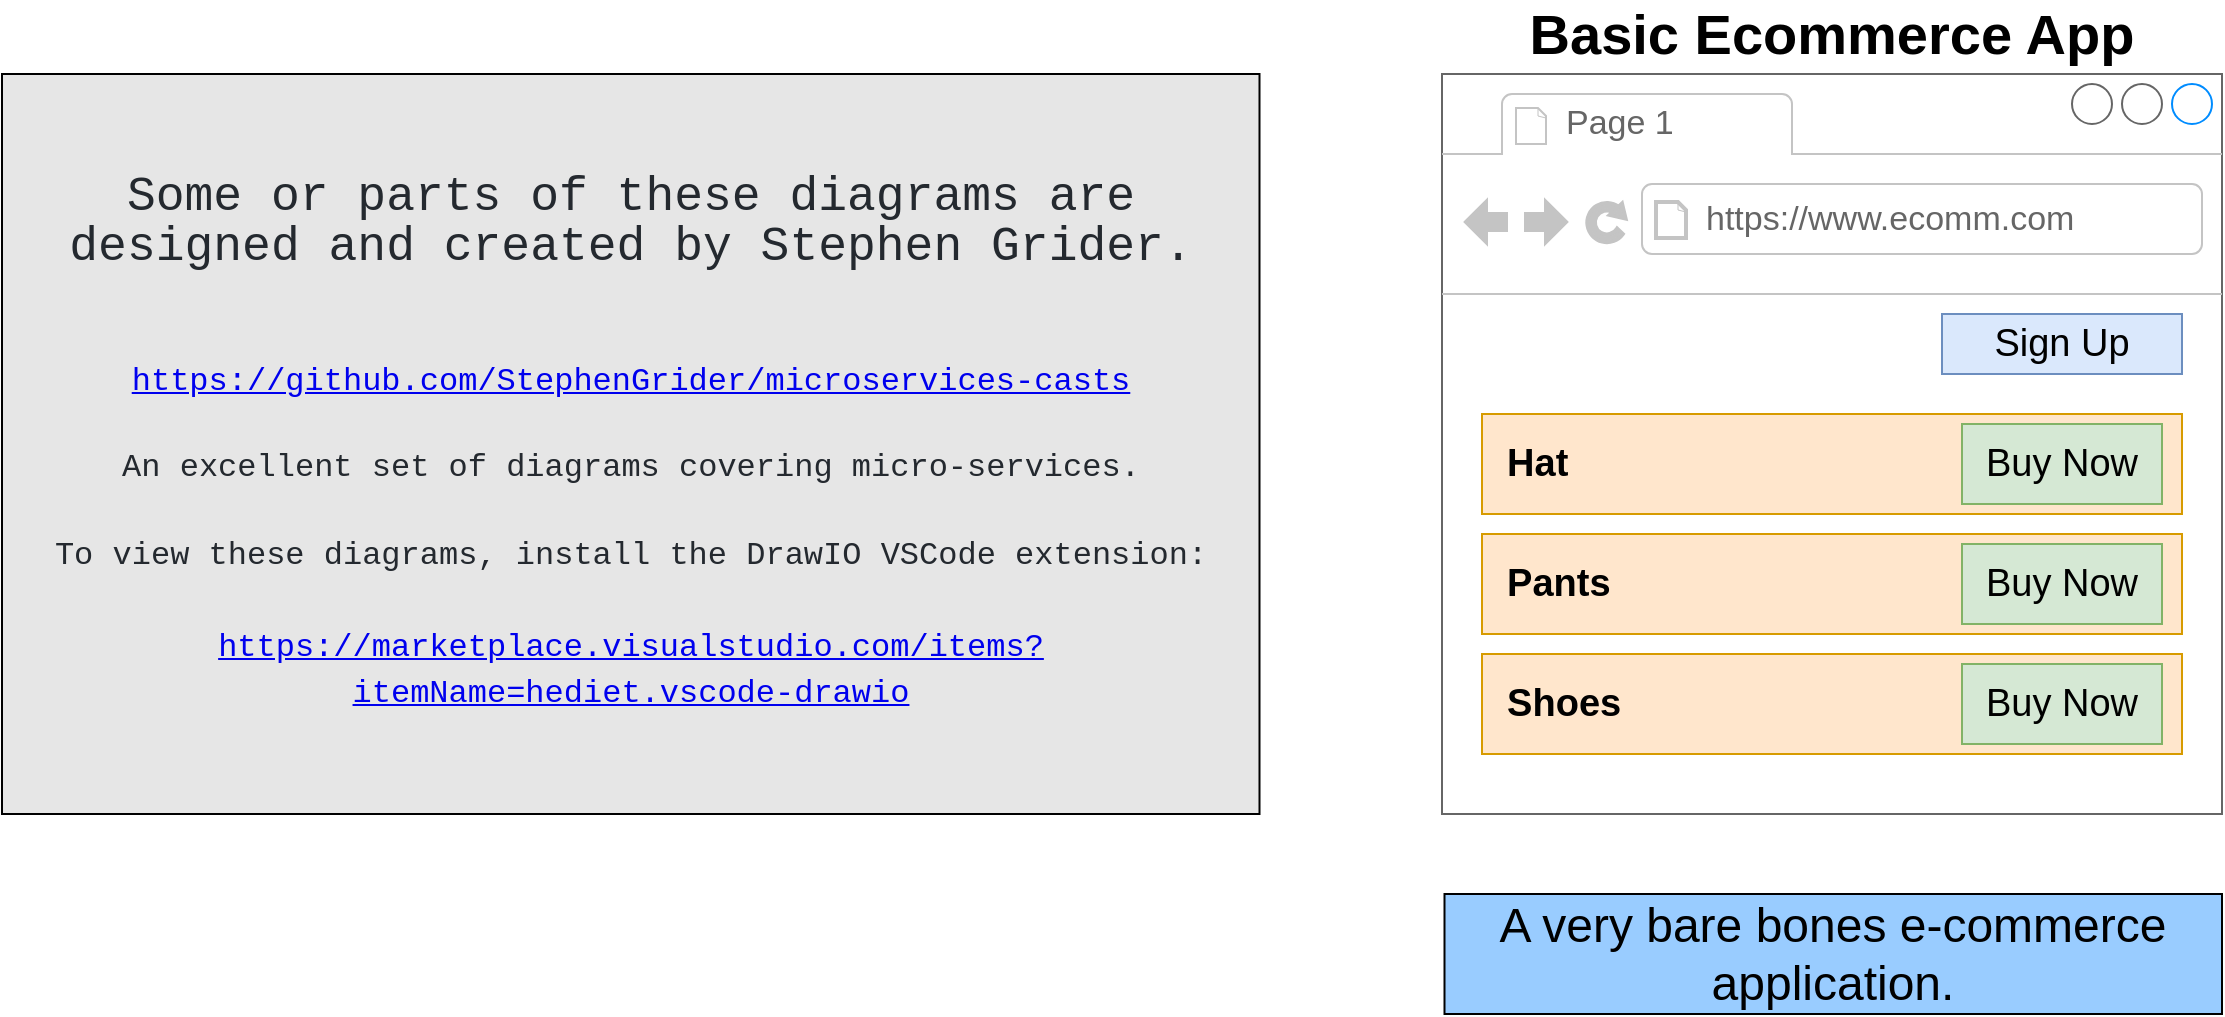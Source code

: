 <mxfile>
    <diagram id="m0MbzzUF8hINunUaGv-s" name="01">
        <mxGraphModel dx="2004" dy="731" grid="1" gridSize="10" guides="1" tooltips="1" connect="1" arrows="1" fold="1" page="0" pageScale="1" pageWidth="850" pageHeight="1100" math="0" shadow="0">
            <root>
                <mxCell id="0"/>
                <mxCell id="1" parent="0"/>
                <mxCell id="2" value="" style="strokeWidth=1;shadow=0;dashed=0;align=center;html=1;shape=mxgraph.mockup.containers.browserWindow;rSize=0;strokeColor=#666666;strokeColor2=#008cff;strokeColor3=#c4c4c4;mainText=,;recursiveResize=0;fontSize=14;" parent="1" vertex="1">
                    <mxGeometry x="-80" y="270" width="390" height="370" as="geometry"/>
                </mxCell>
                <mxCell id="3" value="Page 1" style="strokeWidth=1;shadow=0;dashed=0;align=center;html=1;shape=mxgraph.mockup.containers.anchor;fontSize=17;fontColor=#666666;align=left;" parent="2" vertex="1">
                    <mxGeometry x="60" y="12" width="110" height="26" as="geometry"/>
                </mxCell>
                <mxCell id="4" value="https://www.ecomm.com" style="strokeWidth=1;shadow=0;dashed=0;align=center;html=1;shape=mxgraph.mockup.containers.anchor;rSize=0;fontSize=17;fontColor=#666666;align=left;" parent="2" vertex="1">
                    <mxGeometry x="130" y="60" width="250" height="26" as="geometry"/>
                </mxCell>
                <mxCell id="5" value="Sign Up" style="rounded=0;whiteSpace=wrap;html=1;shadow=0;fontSize=19;fillColor=#dae8fc;strokeColor=#6c8ebf;" parent="2" vertex="1">
                    <mxGeometry x="250" y="120" width="120" height="30" as="geometry"/>
                </mxCell>
                <mxCell id="6" value="&amp;nbsp; Hat" style="rounded=0;whiteSpace=wrap;html=1;shadow=0;fontSize=19;align=left;fillColor=#ffe6cc;strokeColor=#d79b00;fontStyle=1" parent="2" vertex="1">
                    <mxGeometry x="20" y="170" width="350" height="50" as="geometry"/>
                </mxCell>
                <mxCell id="7" value="&amp;nbsp; Pants" style="rounded=0;whiteSpace=wrap;html=1;shadow=0;fontSize=19;align=left;fillColor=#ffe6cc;strokeColor=#d79b00;fontStyle=1" parent="2" vertex="1">
                    <mxGeometry x="20" y="230" width="350" height="50" as="geometry"/>
                </mxCell>
                <mxCell id="8" value="&amp;nbsp; Shoes" style="rounded=0;whiteSpace=wrap;html=1;shadow=0;fontSize=19;align=left;fillColor=#ffe6cc;strokeColor=#d79b00;fontStyle=1" parent="2" vertex="1">
                    <mxGeometry x="20" y="290" width="350" height="50" as="geometry"/>
                </mxCell>
                <mxCell id="9" value="Buy Now" style="rounded=0;whiteSpace=wrap;html=1;shadow=0;fontSize=19;fillColor=#d5e8d4;strokeColor=#82b366;" parent="2" vertex="1">
                    <mxGeometry x="260" y="175" width="100" height="40" as="geometry"/>
                </mxCell>
                <mxCell id="10" value="Buy Now" style="rounded=0;whiteSpace=wrap;html=1;shadow=0;fontSize=19;fillColor=#d5e8d4;strokeColor=#82b366;" parent="2" vertex="1">
                    <mxGeometry x="260" y="235" width="100" height="40" as="geometry"/>
                </mxCell>
                <mxCell id="11" value="Buy Now" style="rounded=0;whiteSpace=wrap;html=1;shadow=0;fontSize=19;fillColor=#d5e8d4;strokeColor=#82b366;" parent="2" vertex="1">
                    <mxGeometry x="260" y="295" width="100" height="40" as="geometry"/>
                </mxCell>
                <mxCell id="12" value="Basic Ecommerce App" style="text;html=1;strokeColor=none;fillColor=none;align=center;verticalAlign=middle;whiteSpace=wrap;rounded=0;shadow=0;fontSize=28;fontStyle=1" parent="1" vertex="1">
                    <mxGeometry x="-78.75" y="240" width="387.5" height="20" as="geometry"/>
                </mxCell>
                <mxCell id="13" value="&lt;font style=&quot;font-size: 24px&quot;&gt;A very bare bones e-commerce application.&lt;/font&gt;" style="rounded=0;whiteSpace=wrap;html=1;fillColor=#99CCFF;" parent="1" vertex="1">
                    <mxGeometry x="-78.75" y="680" width="388.75" height="60" as="geometry"/>
                </mxCell>
                <mxCell id="TZNExwc2mI-McF0_newL-13" value="&lt;div style=&quot;line-height: 21px&quot;&gt;&lt;div style=&quot;color: rgb(36 , 41 , 47) ; font-family: &amp;#34;fira code&amp;#34; , &amp;#34;menlo&amp;#34; , &amp;#34;monaco&amp;#34; , &amp;#34;courier new&amp;#34; , monospace&quot;&gt;&lt;font style=&quot;font-size: 24px&quot;&gt;Some or parts of these diagrams are designed and created by Stephen Grider.&lt;/font&gt;&lt;/div&gt;&lt;font size=&quot;3&quot; style=&quot;color: rgb(36 , 41 , 47) ; font-family: &amp;#34;fira code&amp;#34; , &amp;#34;menlo&amp;#34; , &amp;#34;monaco&amp;#34; , &amp;#34;courier new&amp;#34; , monospace&quot;&gt;&lt;br&gt;&lt;/font&gt;&lt;div style=&quot;color: rgb(36 , 41 , 47) ; font-family: &amp;#34;fira code&amp;#34; , &amp;#34;menlo&amp;#34; , &amp;#34;monaco&amp;#34; , &amp;#34;courier new&amp;#34; , monospace&quot;&gt;&lt;font size=&quot;3&quot;&gt;&lt;a href=&quot;https://github.com/StephenGrider/microservices-casts&quot;&gt;&lt;br&gt;https://github.com/StephenGrider/microservices-casts&lt;/a&gt;&lt;/font&gt;&lt;/div&gt;&lt;font size=&quot;3&quot; style=&quot;color: rgb(36 , 41 , 47) ; font-family: &amp;#34;fira code&amp;#34; , &amp;#34;menlo&amp;#34; , &amp;#34;monaco&amp;#34; , &amp;#34;courier new&amp;#34; , monospace&quot;&gt;&lt;br&gt;&lt;/font&gt;&lt;div style=&quot;color: rgb(36 , 41 , 47) ; font-family: &amp;#34;fira code&amp;#34; , &amp;#34;menlo&amp;#34; , &amp;#34;monaco&amp;#34; , &amp;#34;courier new&amp;#34; , monospace&quot;&gt;&lt;font size=&quot;3&quot;&gt;An excellent set of diagrams covering micro-services.&lt;/font&gt;&lt;/div&gt;&lt;div style=&quot;color: rgb(36 , 41 , 47) ; font-family: &amp;#34;fira code&amp;#34; , &amp;#34;menlo&amp;#34; , &amp;#34;monaco&amp;#34; , &amp;#34;courier new&amp;#34; , monospace&quot;&gt;&lt;font size=&quot;3&quot;&gt;&lt;br&gt;&lt;/font&gt;&lt;/div&gt;&lt;div style=&quot;color: rgb(36 , 41 , 47) ; font-family: &amp;#34;fira code&amp;#34; , &amp;#34;menlo&amp;#34; , &amp;#34;monaco&amp;#34; , &amp;#34;courier new&amp;#34; , monospace&quot;&gt;&lt;font size=&quot;3&quot;&gt;To view these diagrams, install the DrawIO VSCode extension:&lt;/font&gt;&lt;/div&gt;&lt;div style=&quot;color: rgb(36 , 41 , 47) ; font-family: &amp;#34;fira code&amp;#34; , &amp;#34;menlo&amp;#34; , &amp;#34;monaco&amp;#34; , &amp;#34;courier new&amp;#34; , monospace&quot;&gt;&lt;font size=&quot;3&quot;&gt;&lt;br&gt;&lt;/font&gt;&lt;/div&gt;&lt;div&gt;&lt;font size=&quot;3&quot;&gt;&lt;font color=&quot;#24292f&quot; face=&quot;fira code, menlo, monaco, courier new, monospace&quot;&gt;&lt;a href=&quot;https://marketplace.visualstudio.com/items?itemName=hediet.vscode-drawio&quot;&gt;https://marketplace.visualstudio.com/items?itemName=hediet.vscode-drawio&lt;/a&gt;&lt;/font&gt;&lt;br&gt;&lt;/font&gt;&lt;/div&gt;&lt;/div&gt;" style="rounded=0;whiteSpace=wrap;html=1;fillColor=#E6E6E6;" parent="1" vertex="1">
                    <mxGeometry x="-800" y="270" width="628.75" height="370" as="geometry"/>
                </mxCell>
            </root>
        </mxGraphModel>
    </diagram>
    <diagram id="_fiEw39Zr_uTG_Tvvy4c" name="02">
        <mxGraphModel dx="1746" dy="1060" grid="1" gridSize="10" guides="1" tooltips="1" connect="1" arrows="1" fold="1" page="0" pageScale="1" pageWidth="850" pageHeight="1100" math="0" shadow="0">
            <root>
                <mxCell id="0bdZcTY2hrPUKLHGCaHR-0"/>
                <mxCell id="0bdZcTY2hrPUKLHGCaHR-1" parent="0bdZcTY2hrPUKLHGCaHR-0"/>
                <mxCell id="0bdZcTY2hrPUKLHGCaHR-2" value="" style="strokeWidth=1;shadow=0;dashed=0;align=center;html=1;shape=mxgraph.mockup.containers.browserWindow;rSize=0;strokeColor=#666666;strokeColor2=#008cff;strokeColor3=#c4c4c4;mainText=,;recursiveResize=0;fontSize=14;" parent="0bdZcTY2hrPUKLHGCaHR-1" vertex="1">
                    <mxGeometry x="270" y="210" width="390" height="370" as="geometry"/>
                </mxCell>
                <mxCell id="0bdZcTY2hrPUKLHGCaHR-3" value="Page 1" style="strokeWidth=1;shadow=0;dashed=0;align=center;html=1;shape=mxgraph.mockup.containers.anchor;fontSize=17;fontColor=#666666;align=left;" parent="0bdZcTY2hrPUKLHGCaHR-2" vertex="1">
                    <mxGeometry x="60" y="12" width="110" height="26" as="geometry"/>
                </mxCell>
                <mxCell id="0bdZcTY2hrPUKLHGCaHR-4" value="https://www.ecomm.com" style="strokeWidth=1;shadow=0;dashed=0;align=center;html=1;shape=mxgraph.mockup.containers.anchor;rSize=0;fontSize=17;fontColor=#666666;align=left;" parent="0bdZcTY2hrPUKLHGCaHR-2" vertex="1">
                    <mxGeometry x="130" y="60" width="250" height="26" as="geometry"/>
                </mxCell>
                <mxCell id="0bdZcTY2hrPUKLHGCaHR-5" value="Sign Up" style="rounded=0;whiteSpace=wrap;html=1;shadow=0;fontSize=19;fillColor=#dae8fc;strokeColor=#6c8ebf;" parent="0bdZcTY2hrPUKLHGCaHR-2" vertex="1">
                    <mxGeometry x="250" y="120" width="120" height="30" as="geometry"/>
                </mxCell>
                <mxCell id="0bdZcTY2hrPUKLHGCaHR-6" value="&amp;nbsp; Hat" style="rounded=0;whiteSpace=wrap;html=1;shadow=0;fontSize=19;align=left;fillColor=#ffe6cc;strokeColor=#d79b00;fontStyle=1" parent="0bdZcTY2hrPUKLHGCaHR-2" vertex="1">
                    <mxGeometry x="20" y="170" width="350" height="50" as="geometry"/>
                </mxCell>
                <mxCell id="0bdZcTY2hrPUKLHGCaHR-7" value="&amp;nbsp; Pants" style="rounded=0;whiteSpace=wrap;html=1;shadow=0;fontSize=19;align=left;fillColor=#ffe6cc;strokeColor=#d79b00;fontStyle=1" parent="0bdZcTY2hrPUKLHGCaHR-2" vertex="1">
                    <mxGeometry x="20" y="230" width="350" height="50" as="geometry"/>
                </mxCell>
                <mxCell id="0bdZcTY2hrPUKLHGCaHR-8" value="&amp;nbsp; Shoes" style="rounded=0;whiteSpace=wrap;html=1;shadow=0;fontSize=19;align=left;fillColor=#ffe6cc;strokeColor=#d79b00;fontStyle=1" parent="0bdZcTY2hrPUKLHGCaHR-2" vertex="1">
                    <mxGeometry x="20" y="290" width="350" height="50" as="geometry"/>
                </mxCell>
                <mxCell id="0bdZcTY2hrPUKLHGCaHR-9" value="Buy Now" style="rounded=0;whiteSpace=wrap;html=1;shadow=0;fontSize=19;fillColor=#d5e8d4;strokeColor=#82b366;" parent="0bdZcTY2hrPUKLHGCaHR-2" vertex="1">
                    <mxGeometry x="260" y="175" width="100" height="40" as="geometry"/>
                </mxCell>
                <mxCell id="0bdZcTY2hrPUKLHGCaHR-10" value="Buy Now" style="rounded=0;whiteSpace=wrap;html=1;shadow=0;fontSize=19;fillColor=#d5e8d4;strokeColor=#82b366;" parent="0bdZcTY2hrPUKLHGCaHR-2" vertex="1">
                    <mxGeometry x="260" y="235" width="100" height="40" as="geometry"/>
                </mxCell>
                <mxCell id="0bdZcTY2hrPUKLHGCaHR-11" value="Buy Now" style="rounded=0;whiteSpace=wrap;html=1;shadow=0;fontSize=19;fillColor=#d5e8d4;strokeColor=#82b366;" parent="0bdZcTY2hrPUKLHGCaHR-2" vertex="1">
                    <mxGeometry x="260" y="295" width="100" height="40" as="geometry"/>
                </mxCell>
                <mxCell id="0bdZcTY2hrPUKLHGCaHR-12" value="Basic Ecommerce App" style="text;html=1;strokeColor=none;fillColor=none;align=center;verticalAlign=middle;whiteSpace=wrap;rounded=0;shadow=0;fontSize=28;fontStyle=1" parent="0bdZcTY2hrPUKLHGCaHR-1" vertex="1">
                    <mxGeometry x="271.25" y="180" width="387.5" height="20" as="geometry"/>
                </mxCell>
                <mxCell id="0bdZcTY2hrPUKLHGCaHR-13" style="edgeStyle=orthogonalEdgeStyle;rounded=0;orthogonalLoop=1;jettySize=auto;html=1;exitX=0;exitY=0.5;exitDx=0;exitDy=0;fontSize=26;" parent="0bdZcTY2hrPUKLHGCaHR-1" source="0bdZcTY2hrPUKLHGCaHR-14" target="0bdZcTY2hrPUKLHGCaHR-5" edge="1">
                    <mxGeometry relative="1" as="geometry"/>
                </mxCell>
                <mxCell id="0bdZcTY2hrPUKLHGCaHR-14" value="Sign Up" style="rounded=0;whiteSpace=wrap;html=1;fontSize=26;fillColor=#f8cecc;strokeColor=#b85450;" parent="0bdZcTY2hrPUKLHGCaHR-1" vertex="1">
                    <mxGeometry x="820" y="310" width="210" height="60" as="geometry"/>
                </mxCell>
                <mxCell id="0bdZcTY2hrPUKLHGCaHR-15" style="edgeStyle=orthogonalEdgeStyle;rounded=0;orthogonalLoop=1;jettySize=auto;html=1;exitX=0;exitY=0.5;exitDx=0;exitDy=0;entryX=1;entryY=0.5;entryDx=0;entryDy=0;fontSize=26;" parent="0bdZcTY2hrPUKLHGCaHR-1" source="0bdZcTY2hrPUKLHGCaHR-16" target="0bdZcTY2hrPUKLHGCaHR-6" edge="1">
                    <mxGeometry relative="1" as="geometry"/>
                </mxCell>
                <mxCell id="0bdZcTY2hrPUKLHGCaHR-16" value="List Products" style="rounded=0;whiteSpace=wrap;html=1;fontSize=26;fillColor=#f8cecc;strokeColor=#b85450;" parent="0bdZcTY2hrPUKLHGCaHR-1" vertex="1">
                    <mxGeometry x="820" y="380" width="210" height="60" as="geometry"/>
                </mxCell>
                <mxCell id="0bdZcTY2hrPUKLHGCaHR-17" style="edgeStyle=orthogonalEdgeStyle;rounded=0;orthogonalLoop=1;jettySize=auto;html=1;exitX=0;exitY=0.5;exitDx=0;exitDy=0;fontSize=26;" parent="0bdZcTY2hrPUKLHGCaHR-1" source="0bdZcTY2hrPUKLHGCaHR-18" target="0bdZcTY2hrPUKLHGCaHR-10" edge="1">
                    <mxGeometry relative="1" as="geometry"/>
                </mxCell>
                <mxCell id="0bdZcTY2hrPUKLHGCaHR-18" value="Buy Products" style="rounded=0;whiteSpace=wrap;html=1;fontSize=26;fillColor=#f8cecc;strokeColor=#b85450;" parent="0bdZcTY2hrPUKLHGCaHR-1" vertex="1">
                    <mxGeometry x="820" y="450" width="210" height="60" as="geometry"/>
                </mxCell>
                <mxCell id="0bdZcTY2hrPUKLHGCaHR-19" value="Stuff this app does" style="text;html=1;strokeColor=none;fillColor=none;align=center;verticalAlign=middle;whiteSpace=wrap;rounded=0;shadow=0;fontSize=28;fontStyle=1" parent="0bdZcTY2hrPUKLHGCaHR-1" vertex="1">
                    <mxGeometry x="845" y="260" width="160" height="20" as="geometry"/>
                </mxCell>
            </root>
        </mxGraphModel>
    </diagram>
    <diagram name="03" id="4Y1NBhKF7xlPdzhWI0-1">
        <mxGraphModel dx="1746" dy="1060" grid="1" gridSize="10" guides="1" tooltips="1" connect="1" arrows="1" fold="1" page="0" pageScale="1" pageWidth="850" pageHeight="1100" math="0" shadow="0">
            <root>
                <mxCell id="UexVM5cgwf-h1JY9j6tU-0"/>
                <mxCell id="UexVM5cgwf-h1JY9j6tU-1" parent="UexVM5cgwf-h1JY9j6tU-0"/>
                <mxCell id="UexVM5cgwf-h1JY9j6tU-20" value="" style="strokeWidth=1;shadow=0;dashed=0;align=center;html=1;shape=mxgraph.mockup.containers.browserWindow;rSize=0;strokeColor=#666666;strokeColor2=#008cff;strokeColor3=#c4c4c4;mainText=,;recursiveResize=0;fontSize=14;" parent="UexVM5cgwf-h1JY9j6tU-1" vertex="1">
                    <mxGeometry x="270" y="210" width="390" height="370" as="geometry"/>
                </mxCell>
                <mxCell id="UexVM5cgwf-h1JY9j6tU-21" value="Page 1" style="strokeWidth=1;shadow=0;dashed=0;align=center;html=1;shape=mxgraph.mockup.containers.anchor;fontSize=17;fontColor=#666666;align=left;" parent="UexVM5cgwf-h1JY9j6tU-20" vertex="1">
                    <mxGeometry x="60" y="12" width="110" height="26" as="geometry"/>
                </mxCell>
                <mxCell id="UexVM5cgwf-h1JY9j6tU-22" value="https://www.ecomm.com" style="strokeWidth=1;shadow=0;dashed=0;align=center;html=1;shape=mxgraph.mockup.containers.anchor;rSize=0;fontSize=17;fontColor=#666666;align=left;" parent="UexVM5cgwf-h1JY9j6tU-20" vertex="1">
                    <mxGeometry x="130" y="60" width="250" height="26" as="geometry"/>
                </mxCell>
                <mxCell id="UexVM5cgwf-h1JY9j6tU-23" value="Sign Up" style="rounded=0;whiteSpace=wrap;html=1;shadow=0;fontSize=19;fillColor=#dae8fc;strokeColor=#6c8ebf;" parent="UexVM5cgwf-h1JY9j6tU-20" vertex="1">
                    <mxGeometry x="250" y="120" width="120" height="30" as="geometry"/>
                </mxCell>
                <mxCell id="UexVM5cgwf-h1JY9j6tU-24" value="&amp;nbsp; Hat" style="rounded=0;whiteSpace=wrap;html=1;shadow=0;fontSize=19;align=left;fillColor=#ffe6cc;strokeColor=#d79b00;fontStyle=1" parent="UexVM5cgwf-h1JY9j6tU-20" vertex="1">
                    <mxGeometry x="20" y="170" width="350" height="50" as="geometry"/>
                </mxCell>
                <mxCell id="UexVM5cgwf-h1JY9j6tU-25" value="&amp;nbsp; Pants" style="rounded=0;whiteSpace=wrap;html=1;shadow=0;fontSize=19;align=left;fillColor=#ffe6cc;strokeColor=#d79b00;fontStyle=1" parent="UexVM5cgwf-h1JY9j6tU-20" vertex="1">
                    <mxGeometry x="20" y="230" width="350" height="50" as="geometry"/>
                </mxCell>
                <mxCell id="UexVM5cgwf-h1JY9j6tU-26" value="&amp;nbsp; Shoes" style="rounded=0;whiteSpace=wrap;html=1;shadow=0;fontSize=19;align=left;fillColor=#ffe6cc;strokeColor=#d79b00;fontStyle=1" parent="UexVM5cgwf-h1JY9j6tU-20" vertex="1">
                    <mxGeometry x="20" y="290" width="350" height="50" as="geometry"/>
                </mxCell>
                <mxCell id="UexVM5cgwf-h1JY9j6tU-27" value="Buy Now" style="rounded=0;whiteSpace=wrap;html=1;shadow=0;fontSize=19;fillColor=#d5e8d4;strokeColor=#82b366;" parent="UexVM5cgwf-h1JY9j6tU-20" vertex="1">
                    <mxGeometry x="260" y="175" width="100" height="40" as="geometry"/>
                </mxCell>
                <mxCell id="UexVM5cgwf-h1JY9j6tU-28" value="Buy Now" style="rounded=0;whiteSpace=wrap;html=1;shadow=0;fontSize=19;fillColor=#d5e8d4;strokeColor=#82b366;" parent="UexVM5cgwf-h1JY9j6tU-20" vertex="1">
                    <mxGeometry x="260" y="235" width="100" height="40" as="geometry"/>
                </mxCell>
                <mxCell id="UexVM5cgwf-h1JY9j6tU-29" value="Buy Now" style="rounded=0;whiteSpace=wrap;html=1;shadow=0;fontSize=19;fillColor=#d5e8d4;strokeColor=#82b366;" parent="UexVM5cgwf-h1JY9j6tU-20" vertex="1">
                    <mxGeometry x="260" y="295" width="100" height="40" as="geometry"/>
                </mxCell>
                <mxCell id="UexVM5cgwf-h1JY9j6tU-30" value="Basic Ecommerce App" style="text;html=1;strokeColor=none;fillColor=none;align=center;verticalAlign=middle;whiteSpace=wrap;rounded=0;shadow=0;fontSize=28;fontStyle=1" parent="UexVM5cgwf-h1JY9j6tU-1" vertex="1">
                    <mxGeometry x="271.25" y="180" width="387.5" height="20" as="geometry"/>
                </mxCell>
                <mxCell id="UexVM5cgwf-h1JY9j6tU-31" value="" style="rounded=0;whiteSpace=wrap;html=1;shadow=1;fontSize=28;fillColor=#f5f5f5;strokeColor=#666666;fontColor=#333333;" parent="UexVM5cgwf-h1JY9j6tU-1" vertex="1">
                    <mxGeometry x="780" y="280" width="300" height="240" as="geometry"/>
                </mxCell>
                <mxCell id="UexVM5cgwf-h1JY9j6tU-32" value="Monolithic Server" style="text;html=1;strokeColor=none;fillColor=none;align=center;verticalAlign=middle;whiteSpace=wrap;rounded=0;shadow=0;fontSize=28;fontStyle=1" parent="UexVM5cgwf-h1JY9j6tU-1" vertex="1">
                    <mxGeometry x="787.5" y="250" width="285" height="20" as="geometry"/>
                </mxCell>
                <mxCell id="UexVM5cgwf-h1JY9j6tU-33" value="Code to sign up a user" style="rounded=0;whiteSpace=wrap;html=1;shadow=1;fontSize=21;fillColor=#dae8fc;strokeColor=#6c8ebf;" parent="UexVM5cgwf-h1JY9j6tU-1" vertex="1">
                    <mxGeometry x="793.75" y="300" width="272.5" height="55" as="geometry"/>
                </mxCell>
                <mxCell id="UexVM5cgwf-h1JY9j6tU-34" value="Code to list available products" style="rounded=0;whiteSpace=wrap;html=1;shadow=1;fontSize=21;fillColor=#ffe6cc;strokeColor=#d79b00;" parent="UexVM5cgwf-h1JY9j6tU-1" vertex="1">
                    <mxGeometry x="793.75" y="370" width="272.5" height="55" as="geometry"/>
                </mxCell>
                <mxCell id="K-sEp4tvmNaWyN5cqttL-2" style="edgeStyle=orthogonalEdgeStyle;html=1;exitX=1;exitY=0.5;exitDx=0;exitDy=0;entryX=1;entryY=0.5;entryDx=0;entryDy=0;" edge="1" parent="UexVM5cgwf-h1JY9j6tU-1" source="UexVM5cgwf-h1JY9j6tU-35" target="UexVM5cgwf-h1JY9j6tU-33">
                    <mxGeometry relative="1" as="geometry">
                        <Array as="points">
                            <mxPoint x="1170" y="468"/>
                            <mxPoint x="1170" y="328"/>
                        </Array>
                    </mxGeometry>
                </mxCell>
                <mxCell id="K-sEp4tvmNaWyN5cqttL-3" style="edgeStyle=orthogonalEdgeStyle;html=1;exitX=1;exitY=0.25;exitDx=0;exitDy=0;entryX=1;entryY=0.25;entryDx=0;entryDy=0;" edge="1" parent="UexVM5cgwf-h1JY9j6tU-1" source="UexVM5cgwf-h1JY9j6tU-35" target="UexVM5cgwf-h1JY9j6tU-34">
                    <mxGeometry relative="1" as="geometry">
                        <Array as="points">
                            <mxPoint x="1120" y="454"/>
                            <mxPoint x="1120" y="384"/>
                        </Array>
                    </mxGeometry>
                </mxCell>
                <mxCell id="UexVM5cgwf-h1JY9j6tU-35" value="Code to purchase a product" style="rounded=0;whiteSpace=wrap;html=1;shadow=1;fontSize=21;fillColor=#d5e8d4;strokeColor=#82b366;" parent="UexVM5cgwf-h1JY9j6tU-1" vertex="1">
                    <mxGeometry x="793.75" y="440" width="272.5" height="55" as="geometry"/>
                </mxCell>
                <mxCell id="K-sEp4tvmNaWyN5cqttL-0" style="edgeStyle=none;html=1;exitX=1;exitY=0.5;exitDx=0;exitDy=0;entryX=0;entryY=0.5;entryDx=0;entryDy=0;" edge="1" parent="UexVM5cgwf-h1JY9j6tU-1" source="UexVM5cgwf-h1JY9j6tU-29" target="UexVM5cgwf-h1JY9j6tU-35">
                    <mxGeometry relative="1" as="geometry"/>
                </mxCell>
            </root>
        </mxGraphModel>
    </diagram>
    <diagram name="04" id="OESegF0uyQZFYdyV8oJC">
        <mxGraphModel dx="2146" dy="1060" grid="1" gridSize="10" guides="1" tooltips="1" connect="1" arrows="1" fold="1" page="0" pageScale="1" pageWidth="850" pageHeight="1100" math="0" shadow="0">
            <root>
                <mxCell id="BWU5D065XzsFirRCNFat-0"/>
                <mxCell id="BWU5D065XzsFirRCNFat-1" parent="BWU5D065XzsFirRCNFat-0"/>
                <mxCell id="OnlqlMpWeTDpWHnQJKBm-1" value="" style="rounded=0;whiteSpace=wrap;html=1;fontSize=24;fillColor=#CCCCFF;" parent="BWU5D065XzsFirRCNFat-1" vertex="1">
                    <mxGeometry x="530" y="212.5" width="750" height="480" as="geometry"/>
                </mxCell>
                <mxCell id="OnlqlMpWeTDpWHnQJKBm-0" value="" style="rounded=0;whiteSpace=wrap;html=1;fontSize=24;fillColor=#99CCFF;" parent="BWU5D065XzsFirRCNFat-1" vertex="1">
                    <mxGeometry x="-40" y="210" width="490" height="480" as="geometry"/>
                </mxCell>
                <mxCell id="jMPJmMDisdI8muLcmrkX-0" value="" style="rounded=0;whiteSpace=wrap;html=1;shadow=1;fontSize=28;fillColor=#f5f5f5;strokeColor=#666666;fontColor=#333333;" parent="BWU5D065XzsFirRCNFat-1" vertex="1">
                    <mxGeometry x="940" y="320" width="300" height="240" as="geometry"/>
                </mxCell>
                <mxCell id="jMPJmMDisdI8muLcmrkX-1" value="" style="rounded=0;whiteSpace=wrap;html=1;shadow=1;fontSize=28;fillColor=#f5f5f5;strokeColor=#666666;fontColor=#333333;" parent="BWU5D065XzsFirRCNFat-1" vertex="1">
                    <mxGeometry x="580" y="320" width="300" height="240" as="geometry"/>
                </mxCell>
                <mxCell id="jMPJmMDisdI8muLcmrkX-2" value="Monolithic Server" style="text;html=1;strokeColor=none;fillColor=none;align=center;verticalAlign=middle;whiteSpace=wrap;rounded=0;shadow=0;fontSize=28;fontStyle=1" parent="BWU5D065XzsFirRCNFat-1" vertex="1">
                    <mxGeometry x="587.5" y="290" width="285" height="20" as="geometry"/>
                </mxCell>
                <mxCell id="jMPJmMDisdI8muLcmrkX-3" style="edgeStyle=orthogonalEdgeStyle;rounded=0;orthogonalLoop=1;jettySize=auto;html=1;exitX=1;exitY=0.5;exitDx=0;exitDy=0;fontSize=25;" parent="BWU5D065XzsFirRCNFat-1" source="jMPJmMDisdI8muLcmrkX-4" target="jMPJmMDisdI8muLcmrkX-10" edge="1">
                    <mxGeometry relative="1" as="geometry"/>
                </mxCell>
                <mxCell id="7GqW31PjdNErxhldoA6x-2" style="edgeStyle=orthogonalEdgeStyle;html=1;exitX=0.5;exitY=1;exitDx=0;exitDy=0;" edge="1" parent="BWU5D065XzsFirRCNFat-1" source="jMPJmMDisdI8muLcmrkX-4" target="jMPJmMDisdI8muLcmrkX-6">
                    <mxGeometry relative="1" as="geometry"/>
                </mxCell>
                <mxCell id="jMPJmMDisdI8muLcmrkX-4" value="Code to sign up a user" style="rounded=0;whiteSpace=wrap;html=1;shadow=1;fontSize=21;fillColor=#dae8fc;strokeColor=#6c8ebf;" parent="BWU5D065XzsFirRCNFat-1" vertex="1">
                    <mxGeometry x="593.75" y="340" width="272.5" height="55" as="geometry"/>
                </mxCell>
                <mxCell id="jMPJmMDisdI8muLcmrkX-5" style="edgeStyle=orthogonalEdgeStyle;rounded=0;orthogonalLoop=1;jettySize=auto;html=1;exitX=1;exitY=0.5;exitDx=0;exitDy=0;fontSize=25;" parent="BWU5D065XzsFirRCNFat-1" source="jMPJmMDisdI8muLcmrkX-6" target="jMPJmMDisdI8muLcmrkX-11" edge="1">
                    <mxGeometry relative="1" as="geometry"/>
                </mxCell>
                <mxCell id="jMPJmMDisdI8muLcmrkX-6" value="Code to list available products" style="rounded=0;whiteSpace=wrap;html=1;shadow=1;fontSize=21;fillColor=#ffe6cc;strokeColor=#d79b00;" parent="BWU5D065XzsFirRCNFat-1" vertex="1">
                    <mxGeometry x="593.75" y="410" width="272.5" height="55" as="geometry"/>
                </mxCell>
                <mxCell id="jMPJmMDisdI8muLcmrkX-7" style="edgeStyle=orthogonalEdgeStyle;rounded=0;orthogonalLoop=1;jettySize=auto;html=1;exitX=1;exitY=0.5;exitDx=0;exitDy=0;fontSize=25;" parent="BWU5D065XzsFirRCNFat-1" source="jMPJmMDisdI8muLcmrkX-8" target="jMPJmMDisdI8muLcmrkX-12" edge="1">
                    <mxGeometry relative="1" as="geometry"/>
                </mxCell>
                <mxCell id="jMPJmMDisdI8muLcmrkX-8" value="Code to purchase a product" style="rounded=0;whiteSpace=wrap;html=1;shadow=1;fontSize=21;fillColor=#d5e8d4;strokeColor=#82b366;" parent="BWU5D065XzsFirRCNFat-1" vertex="1">
                    <mxGeometry x="593.75" y="480" width="272.5" height="55" as="geometry"/>
                </mxCell>
                <mxCell id="jMPJmMDisdI8muLcmrkX-9" value="Database" style="text;html=1;strokeColor=none;fillColor=none;align=center;verticalAlign=middle;whiteSpace=wrap;rounded=0;shadow=0;fontSize=28;fontStyle=1" parent="BWU5D065XzsFirRCNFat-1" vertex="1">
                    <mxGeometry x="947.5" y="290" width="285" height="20" as="geometry"/>
                </mxCell>
                <mxCell id="jMPJmMDisdI8muLcmrkX-10" value="User Collection" style="rounded=0;whiteSpace=wrap;html=1;shadow=1;fontSize=21;" parent="BWU5D065XzsFirRCNFat-1" vertex="1">
                    <mxGeometry x="953.75" y="340" width="272.5" height="55" as="geometry"/>
                </mxCell>
                <mxCell id="jMPJmMDisdI8muLcmrkX-11" value="Products Collection" style="rounded=0;whiteSpace=wrap;html=1;shadow=1;fontSize=21;" parent="BWU5D065XzsFirRCNFat-1" vertex="1">
                    <mxGeometry x="953.75" y="410" width="272.5" height="55" as="geometry"/>
                </mxCell>
                <mxCell id="jMPJmMDisdI8muLcmrkX-12" value="Orders Collection" style="rounded=0;whiteSpace=wrap;html=1;shadow=1;fontSize=21;" parent="BWU5D065XzsFirRCNFat-1" vertex="1">
                    <mxGeometry x="953.75" y="480" width="272.5" height="55" as="geometry"/>
                </mxCell>
                <mxCell id="WJpu5q-mZiWaHoBKg63_-0" value="" style="strokeWidth=1;shadow=0;dashed=0;align=center;html=1;shape=mxgraph.mockup.containers.browserWindow;rSize=0;strokeColor=#666666;strokeColor2=#008cff;strokeColor3=#c4c4c4;mainText=,;recursiveResize=0;fontSize=14;" parent="BWU5D065XzsFirRCNFat-1" vertex="1">
                    <mxGeometry x="10" y="267.5" width="390" height="370" as="geometry"/>
                </mxCell>
                <mxCell id="WJpu5q-mZiWaHoBKg63_-1" value="Page 1" style="strokeWidth=1;shadow=0;dashed=0;align=center;html=1;shape=mxgraph.mockup.containers.anchor;fontSize=17;fontColor=#666666;align=left;" parent="WJpu5q-mZiWaHoBKg63_-0" vertex="1">
                    <mxGeometry x="60" y="12" width="110" height="26" as="geometry"/>
                </mxCell>
                <mxCell id="WJpu5q-mZiWaHoBKg63_-2" value="https://www.ecomm.com" style="strokeWidth=1;shadow=0;dashed=0;align=center;html=1;shape=mxgraph.mockup.containers.anchor;rSize=0;fontSize=17;fontColor=#666666;align=left;" parent="WJpu5q-mZiWaHoBKg63_-0" vertex="1">
                    <mxGeometry x="130" y="60" width="250" height="26" as="geometry"/>
                </mxCell>
                <mxCell id="WJpu5q-mZiWaHoBKg63_-3" value="Sign Up" style="rounded=0;whiteSpace=wrap;html=1;shadow=0;fontSize=19;fillColor=#dae8fc;strokeColor=#6c8ebf;" parent="WJpu5q-mZiWaHoBKg63_-0" vertex="1">
                    <mxGeometry x="250" y="120" width="120" height="30" as="geometry"/>
                </mxCell>
                <mxCell id="WJpu5q-mZiWaHoBKg63_-4" value="&amp;nbsp; Hat" style="rounded=0;whiteSpace=wrap;html=1;shadow=0;fontSize=19;align=left;fillColor=#ffe6cc;strokeColor=#d79b00;fontStyle=1" parent="WJpu5q-mZiWaHoBKg63_-0" vertex="1">
                    <mxGeometry x="20" y="170" width="350" height="50" as="geometry"/>
                </mxCell>
                <mxCell id="WJpu5q-mZiWaHoBKg63_-5" value="&amp;nbsp; Pants" style="rounded=0;whiteSpace=wrap;html=1;shadow=0;fontSize=19;align=left;fillColor=#ffe6cc;strokeColor=#d79b00;fontStyle=1" parent="WJpu5q-mZiWaHoBKg63_-0" vertex="1">
                    <mxGeometry x="20" y="230" width="350" height="50" as="geometry"/>
                </mxCell>
                <mxCell id="WJpu5q-mZiWaHoBKg63_-6" value="&amp;nbsp; Shoes" style="rounded=0;whiteSpace=wrap;html=1;shadow=0;fontSize=19;align=left;fillColor=#ffe6cc;strokeColor=#d79b00;fontStyle=1" parent="WJpu5q-mZiWaHoBKg63_-0" vertex="1">
                    <mxGeometry x="20" y="290" width="350" height="50" as="geometry"/>
                </mxCell>
                <mxCell id="WJpu5q-mZiWaHoBKg63_-7" value="Buy Now" style="rounded=0;whiteSpace=wrap;html=1;shadow=0;fontSize=19;fillColor=#d5e8d4;strokeColor=#82b366;" parent="WJpu5q-mZiWaHoBKg63_-0" vertex="1">
                    <mxGeometry x="260" y="175" width="100" height="40" as="geometry"/>
                </mxCell>
                <mxCell id="WJpu5q-mZiWaHoBKg63_-8" value="Buy Now" style="rounded=0;whiteSpace=wrap;html=1;shadow=0;fontSize=19;fillColor=#d5e8d4;strokeColor=#82b366;" parent="WJpu5q-mZiWaHoBKg63_-0" vertex="1">
                    <mxGeometry x="260" y="235" width="100" height="40" as="geometry"/>
                </mxCell>
                <mxCell id="WJpu5q-mZiWaHoBKg63_-9" value="Buy Now" style="rounded=0;whiteSpace=wrap;html=1;shadow=0;fontSize=19;fillColor=#d5e8d4;strokeColor=#82b366;" parent="WJpu5q-mZiWaHoBKg63_-0" vertex="1">
                    <mxGeometry x="260" y="295" width="100" height="40" as="geometry"/>
                </mxCell>
                <mxCell id="WJpu5q-mZiWaHoBKg63_-10" value="Basic Ecommerce App" style="text;html=1;strokeColor=none;fillColor=none;align=center;verticalAlign=middle;whiteSpace=wrap;rounded=0;shadow=0;fontSize=28;fontStyle=1" parent="BWU5D065XzsFirRCNFat-1" vertex="1">
                    <mxGeometry x="11.25" y="237.5" width="387.5" height="20" as="geometry"/>
                </mxCell>
                <mxCell id="OnlqlMpWeTDpWHnQJKBm-2" value="Front-End" style="text;html=1;strokeColor=none;fillColor=none;align=center;verticalAlign=middle;whiteSpace=wrap;rounded=0;shadow=0;fontSize=28;fontStyle=1" parent="BWU5D065XzsFirRCNFat-1" vertex="1">
                    <mxGeometry x="11.25" y="710" width="387.5" height="20" as="geometry"/>
                </mxCell>
                <mxCell id="OnlqlMpWeTDpWHnQJKBm-3" value="Back-End" style="text;html=1;strokeColor=none;fillColor=none;align=center;verticalAlign=middle;whiteSpace=wrap;rounded=0;shadow=0;fontSize=28;fontStyle=1" parent="BWU5D065XzsFirRCNFat-1" vertex="1">
                    <mxGeometry x="711.25" y="710" width="387.5" height="20" as="geometry"/>
                </mxCell>
                <mxCell id="7GqW31PjdNErxhldoA6x-0" style="edgeStyle=orthogonalEdgeStyle;html=1;entryX=0;entryY=0.75;entryDx=0;entryDy=0;" edge="1" parent="BWU5D065XzsFirRCNFat-1" source="WJpu5q-mZiWaHoBKg63_-9" target="jMPJmMDisdI8muLcmrkX-6">
                    <mxGeometry relative="1" as="geometry"/>
                </mxCell>
                <mxCell id="7GqW31PjdNErxhldoA6x-1" style="edgeStyle=orthogonalEdgeStyle;html=1;exitX=1;exitY=0.5;exitDx=0;exitDy=0;entryX=0;entryY=0.5;entryDx=0;entryDy=0;" edge="1" parent="BWU5D065XzsFirRCNFat-1" source="WJpu5q-mZiWaHoBKg63_-3" target="jMPJmMDisdI8muLcmrkX-4">
                    <mxGeometry relative="1" as="geometry"/>
                </mxCell>
            </root>
        </mxGraphModel>
    </diagram>
    <diagram name="05a" id="Jl8u819AI3u3aSGo4oLw">
        <mxGraphModel dx="2146" dy="1060" grid="1" gridSize="10" guides="1" tooltips="1" connect="1" arrows="1" fold="1" page="0" pageScale="1" pageWidth="850" pageHeight="1100" math="0" shadow="0">
            <root>
                <mxCell id="mX8KZ8IJ9sWOj9L5_7_W-0"/>
                <mxCell id="mX8KZ8IJ9sWOj9L5_7_W-1" parent="mX8KZ8IJ9sWOj9L5_7_W-0"/>
                <mxCell id="mX8KZ8IJ9sWOj9L5_7_W-2" value="" style="rounded=0;whiteSpace=wrap;html=1;fontSize=24;fillColor=#CCCCFF;" parent="mX8KZ8IJ9sWOj9L5_7_W-1" vertex="1">
                    <mxGeometry x="530" y="212.5" width="750" height="480" as="geometry"/>
                </mxCell>
                <mxCell id="mX8KZ8IJ9sWOj9L5_7_W-3" value="" style="rounded=0;whiteSpace=wrap;html=1;fontSize=24;fillColor=#99CCFF;" parent="mX8KZ8IJ9sWOj9L5_7_W-1" vertex="1">
                    <mxGeometry x="-40" y="210" width="490" height="480" as="geometry"/>
                </mxCell>
                <mxCell id="mX8KZ8IJ9sWOj9L5_7_W-17" value="" style="strokeWidth=1;shadow=0;dashed=0;align=center;html=1;shape=mxgraph.mockup.containers.browserWindow;rSize=0;strokeColor=#666666;strokeColor2=#008cff;strokeColor3=#c4c4c4;mainText=,;recursiveResize=0;fontSize=14;" parent="mX8KZ8IJ9sWOj9L5_7_W-1" vertex="1">
                    <mxGeometry x="10" y="267.5" width="390" height="370" as="geometry"/>
                </mxCell>
                <mxCell id="mX8KZ8IJ9sWOj9L5_7_W-18" value="Page 1" style="strokeWidth=1;shadow=0;dashed=0;align=center;html=1;shape=mxgraph.mockup.containers.anchor;fontSize=17;fontColor=#666666;align=left;" parent="mX8KZ8IJ9sWOj9L5_7_W-17" vertex="1">
                    <mxGeometry x="60" y="12" width="110" height="26" as="geometry"/>
                </mxCell>
                <mxCell id="mX8KZ8IJ9sWOj9L5_7_W-19" value="https://www.ecomm.com" style="strokeWidth=1;shadow=0;dashed=0;align=center;html=1;shape=mxgraph.mockup.containers.anchor;rSize=0;fontSize=17;fontColor=#666666;align=left;" parent="mX8KZ8IJ9sWOj9L5_7_W-17" vertex="1">
                    <mxGeometry x="130" y="60" width="250" height="26" as="geometry"/>
                </mxCell>
                <mxCell id="mX8KZ8IJ9sWOj9L5_7_W-20" value="Sign Up" style="rounded=0;whiteSpace=wrap;html=1;shadow=0;fontSize=19;fillColor=#dae8fc;strokeColor=#6c8ebf;" parent="mX8KZ8IJ9sWOj9L5_7_W-17" vertex="1">
                    <mxGeometry x="250" y="120" width="120" height="30" as="geometry"/>
                </mxCell>
                <mxCell id="mX8KZ8IJ9sWOj9L5_7_W-21" value="&amp;nbsp; Hat" style="rounded=0;whiteSpace=wrap;html=1;shadow=0;fontSize=19;align=left;fillColor=#ffe6cc;strokeColor=#d79b00;fontStyle=1" parent="mX8KZ8IJ9sWOj9L5_7_W-17" vertex="1">
                    <mxGeometry x="20" y="170" width="350" height="50" as="geometry"/>
                </mxCell>
                <mxCell id="mX8KZ8IJ9sWOj9L5_7_W-22" value="&amp;nbsp; Pants" style="rounded=0;whiteSpace=wrap;html=1;shadow=0;fontSize=19;align=left;fillColor=#ffe6cc;strokeColor=#d79b00;fontStyle=1" parent="mX8KZ8IJ9sWOj9L5_7_W-17" vertex="1">
                    <mxGeometry x="20" y="230" width="350" height="50" as="geometry"/>
                </mxCell>
                <mxCell id="mX8KZ8IJ9sWOj9L5_7_W-23" value="&amp;nbsp; Shoes" style="rounded=0;whiteSpace=wrap;html=1;shadow=0;fontSize=19;align=left;fillColor=#ffe6cc;strokeColor=#d79b00;fontStyle=1" parent="mX8KZ8IJ9sWOj9L5_7_W-17" vertex="1">
                    <mxGeometry x="20" y="290" width="350" height="50" as="geometry"/>
                </mxCell>
                <mxCell id="mX8KZ8IJ9sWOj9L5_7_W-24" value="Buy Now" style="rounded=0;whiteSpace=wrap;html=1;shadow=0;fontSize=19;fillColor=#d5e8d4;strokeColor=#82b366;" parent="mX8KZ8IJ9sWOj9L5_7_W-17" vertex="1">
                    <mxGeometry x="260" y="175" width="100" height="40" as="geometry"/>
                </mxCell>
                <mxCell id="mX8KZ8IJ9sWOj9L5_7_W-25" value="Buy Now" style="rounded=0;whiteSpace=wrap;html=1;shadow=0;fontSize=19;fillColor=#d5e8d4;strokeColor=#82b366;" parent="mX8KZ8IJ9sWOj9L5_7_W-17" vertex="1">
                    <mxGeometry x="260" y="235" width="100" height="40" as="geometry"/>
                </mxCell>
                <mxCell id="mX8KZ8IJ9sWOj9L5_7_W-26" value="Buy Now" style="rounded=0;whiteSpace=wrap;html=1;shadow=0;fontSize=19;fillColor=#d5e8d4;strokeColor=#82b366;" parent="mX8KZ8IJ9sWOj9L5_7_W-17" vertex="1">
                    <mxGeometry x="260" y="295" width="100" height="40" as="geometry"/>
                </mxCell>
                <mxCell id="mX8KZ8IJ9sWOj9L5_7_W-27" value="Basic Ecommerce App" style="text;html=1;strokeColor=none;fillColor=none;align=center;verticalAlign=middle;whiteSpace=wrap;rounded=0;shadow=0;fontSize=28;fontStyle=1" parent="mX8KZ8IJ9sWOj9L5_7_W-1" vertex="1">
                    <mxGeometry x="11.25" y="237.5" width="387.5" height="20" as="geometry"/>
                </mxCell>
                <mxCell id="mX8KZ8IJ9sWOj9L5_7_W-28" value="Front-End" style="text;html=1;strokeColor=none;fillColor=none;align=center;verticalAlign=middle;whiteSpace=wrap;rounded=0;shadow=0;fontSize=28;fontStyle=1" parent="mX8KZ8IJ9sWOj9L5_7_W-1" vertex="1">
                    <mxGeometry x="11.25" y="710" width="387.5" height="20" as="geometry"/>
                </mxCell>
                <mxCell id="mX8KZ8IJ9sWOj9L5_7_W-29" value="Back-End" style="text;html=1;strokeColor=none;fillColor=none;align=center;verticalAlign=middle;whiteSpace=wrap;rounded=0;shadow=0;fontSize=28;fontStyle=1" parent="mX8KZ8IJ9sWOj9L5_7_W-1" vertex="1">
                    <mxGeometry x="711.25" y="710" width="387.5" height="20" as="geometry"/>
                </mxCell>
                <mxCell id="mX8KZ8IJ9sWOj9L5_7_W-30" value="" style="rounded=0;whiteSpace=wrap;html=1;shadow=1;fontSize=28;fillColor=#f5f5f5;strokeColor=#666666;fontColor=#333333;" parent="mX8KZ8IJ9sWOj9L5_7_W-1" vertex="1">
                    <mxGeometry x="950" y="320" width="300" height="230" as="geometry"/>
                </mxCell>
                <mxCell id="mX8KZ8IJ9sWOj9L5_7_W-31" value="" style="rounded=0;whiteSpace=wrap;html=1;shadow=1;fontSize=28;fillColor=#f5f5f5;strokeColor=#666666;fontColor=#333333;" parent="mX8KZ8IJ9sWOj9L5_7_W-1" vertex="1">
                    <mxGeometry x="560" y="320" width="330" height="310" as="geometry"/>
                </mxCell>
                <mxCell id="mX8KZ8IJ9sWOj9L5_7_W-32" value="Monolithic Server" style="text;html=1;strokeColor=none;fillColor=none;align=center;verticalAlign=middle;whiteSpace=wrap;rounded=0;shadow=0;fontSize=28;fontStyle=1" parent="mX8KZ8IJ9sWOj9L5_7_W-1" vertex="1">
                    <mxGeometry x="597.5" y="290" width="285" height="20" as="geometry"/>
                </mxCell>
                <mxCell id="mX8KZ8IJ9sWOj9L5_7_W-33" value="Code to sign up a user" style="rounded=0;whiteSpace=wrap;html=1;shadow=1;fontSize=21;fillColor=#dae8fc;strokeColor=#6c8ebf;" parent="mX8KZ8IJ9sWOj9L5_7_W-1" vertex="1">
                    <mxGeometry x="570" y="340" width="306.25" height="55" as="geometry"/>
                </mxCell>
                <mxCell id="mX8KZ8IJ9sWOj9L5_7_W-34" value="Code to list available products" style="rounded=0;whiteSpace=wrap;html=1;shadow=1;fontSize=21;fillColor=#ffe6cc;strokeColor=#d79b00;" parent="mX8KZ8IJ9sWOj9L5_7_W-1" vertex="1">
                    <mxGeometry x="570" y="410" width="306.25" height="55" as="geometry"/>
                </mxCell>
                <mxCell id="mX8KZ8IJ9sWOj9L5_7_W-35" value="Code to purchase a product" style="rounded=0;whiteSpace=wrap;html=1;shadow=1;fontSize=21;fillColor=#d5e8d4;strokeColor=#82b366;" parent="mX8KZ8IJ9sWOj9L5_7_W-1" vertex="1">
                    <mxGeometry x="570" y="480" width="306.25" height="55" as="geometry"/>
                </mxCell>
                <mxCell id="mX8KZ8IJ9sWOj9L5_7_W-36" value="Database" style="text;html=1;strokeColor=none;fillColor=none;align=center;verticalAlign=middle;whiteSpace=wrap;rounded=0;shadow=0;fontSize=28;fontStyle=1" parent="mX8KZ8IJ9sWOj9L5_7_W-1" vertex="1">
                    <mxGeometry x="957.5" y="290" width="285" height="20" as="geometry"/>
                </mxCell>
                <mxCell id="mX8KZ8IJ9sWOj9L5_7_W-37" value="User Collection" style="rounded=0;whiteSpace=wrap;html=1;shadow=1;fontSize=21;" parent="mX8KZ8IJ9sWOj9L5_7_W-1" vertex="1">
                    <mxGeometry x="963.75" y="340" width="272.5" height="55" as="geometry"/>
                </mxCell>
                <mxCell id="mX8KZ8IJ9sWOj9L5_7_W-38" value="Products Collection" style="rounded=0;whiteSpace=wrap;html=1;shadow=1;fontSize=21;" parent="mX8KZ8IJ9sWOj9L5_7_W-1" vertex="1">
                    <mxGeometry x="963.75" y="410" width="272.5" height="55" as="geometry"/>
                </mxCell>
                <mxCell id="mX8KZ8IJ9sWOj9L5_7_W-39" value="Orders Collection" style="rounded=0;whiteSpace=wrap;html=1;shadow=1;fontSize=21;" parent="mX8KZ8IJ9sWOj9L5_7_W-1" vertex="1">
                    <mxGeometry x="963.75" y="480" width="272.5" height="55" as="geometry"/>
                </mxCell>
                <mxCell id="cKcKXVi4oegWt0y3llZZ-0" style="edgeStyle=orthogonalEdgeStyle;html=1;exitX=1;exitY=0.5;exitDx=0;exitDy=0;entryX=0;entryY=0.5;entryDx=0;entryDy=0;" edge="1" parent="mX8KZ8IJ9sWOj9L5_7_W-1" source="mX8KZ8IJ9sWOj9L5_7_W-43" target="mX8KZ8IJ9sWOj9L5_7_W-37">
                    <mxGeometry relative="1" as="geometry"/>
                </mxCell>
                <mxCell id="cKcKXVi4oegWt0y3llZZ-1" style="edgeStyle=orthogonalEdgeStyle;html=1;exitX=1;exitY=0.25;exitDx=0;exitDy=0;entryX=0;entryY=0.5;entryDx=0;entryDy=0;" edge="1" parent="mX8KZ8IJ9sWOj9L5_7_W-1" source="mX8KZ8IJ9sWOj9L5_7_W-43" target="mX8KZ8IJ9sWOj9L5_7_W-38">
                    <mxGeometry relative="1" as="geometry">
                        <Array as="points">
                            <mxPoint x="940" y="564"/>
                            <mxPoint x="940" y="438"/>
                        </Array>
                    </mxGeometry>
                </mxCell>
                <mxCell id="cKcKXVi4oegWt0y3llZZ-2" style="edgeStyle=orthogonalEdgeStyle;html=1;exitX=1;exitY=0.75;exitDx=0;exitDy=0;" edge="1" parent="mX8KZ8IJ9sWOj9L5_7_W-1" source="mX8KZ8IJ9sWOj9L5_7_W-43" target="mX8KZ8IJ9sWOj9L5_7_W-39">
                    <mxGeometry relative="1" as="geometry"/>
                </mxCell>
                <mxCell id="mX8KZ8IJ9sWOj9L5_7_W-43" value="Code to show products&amp;nbsp;ordered by a particular user" style="rounded=0;whiteSpace=wrap;html=1;shadow=1;fontSize=21;fillColor=#f8cecc;strokeColor=#b85450;" parent="mX8KZ8IJ9sWOj9L5_7_W-1" vertex="1">
                    <mxGeometry x="570" y="550" width="306.25" height="55" as="geometry"/>
                </mxCell>
                <mxCell id="JjGHVjjbeTFA2Rnxevk5-0" style="edgeStyle=orthogonalEdgeStyle;html=1;fontSize=24;" parent="mX8KZ8IJ9sWOj9L5_7_W-1" source="T5mw0ewuodRmxG6mpnGx-0" target="mX8KZ8IJ9sWOj9L5_7_W-43" edge="1">
                    <mxGeometry relative="1" as="geometry"/>
                </mxCell>
                <mxCell id="T5mw0ewuodRmxG6mpnGx-0" value="What if we want to extend the back-end with an additional feature?" style="rounded=0;whiteSpace=wrap;html=1;fontSize=24;fillColor=#FFFFFF;" parent="mX8KZ8IJ9sWOj9L5_7_W-1" vertex="1">
                    <mxGeometry x="530" y="760" width="330" height="120" as="geometry"/>
                </mxCell>
            </root>
        </mxGraphModel>
    </diagram>
    <diagram name="05b" id="mY3pTRyg2FJJGnyrozXo">
        <mxGraphModel dx="2146" dy="1060" grid="1" gridSize="10" guides="1" tooltips="1" connect="1" arrows="1" fold="1" page="0" pageScale="1" pageWidth="850" pageHeight="1100" math="0" shadow="0">
            <root>
                <mxCell id="On969ny3q11PolwPhJTZ-0"/>
                <mxCell id="On969ny3q11PolwPhJTZ-1" parent="On969ny3q11PolwPhJTZ-0"/>
                <mxCell id="On969ny3q11PolwPhJTZ-2" value="" style="rounded=0;whiteSpace=wrap;html=1;fontSize=24;fillColor=#CCCCFF;" parent="On969ny3q11PolwPhJTZ-1" vertex="1">
                    <mxGeometry x="530" y="212.5" width="750" height="480" as="geometry"/>
                </mxCell>
                <mxCell id="On969ny3q11PolwPhJTZ-3" value="" style="rounded=0;whiteSpace=wrap;html=1;fontSize=24;fillColor=#99CCFF;" parent="On969ny3q11PolwPhJTZ-1" vertex="1">
                    <mxGeometry x="-40" y="210" width="490" height="480" as="geometry"/>
                </mxCell>
                <mxCell id="On969ny3q11PolwPhJTZ-4" value="" style="rounded=0;whiteSpace=wrap;html=1;shadow=1;fontSize=28;fillColor=#f5f5f5;strokeColor=#666666;fontColor=#333333;" parent="On969ny3q11PolwPhJTZ-1" vertex="1">
                    <mxGeometry x="940" y="320" width="300" height="240" as="geometry"/>
                </mxCell>
                <mxCell id="On969ny3q11PolwPhJTZ-5" value="" style="rounded=0;whiteSpace=wrap;html=1;shadow=1;fontSize=28;fillColor=#f5f5f5;strokeColor=#666666;fontColor=#333333;" parent="On969ny3q11PolwPhJTZ-1" vertex="1">
                    <mxGeometry x="580" y="320" width="300" height="240" as="geometry"/>
                </mxCell>
                <mxCell id="On969ny3q11PolwPhJTZ-6" value="Monolithic Server" style="text;html=1;strokeColor=none;fillColor=none;align=center;verticalAlign=middle;whiteSpace=wrap;rounded=0;shadow=0;fontSize=28;fontStyle=1" parent="On969ny3q11PolwPhJTZ-1" vertex="1">
                    <mxGeometry x="587.5" y="290" width="285" height="20" as="geometry"/>
                </mxCell>
                <mxCell id="On969ny3q11PolwPhJTZ-7" style="edgeStyle=orthogonalEdgeStyle;rounded=0;orthogonalLoop=1;jettySize=auto;html=1;exitX=1;exitY=0.5;exitDx=0;exitDy=0;fontSize=25;" parent="On969ny3q11PolwPhJTZ-1" source="On969ny3q11PolwPhJTZ-8" target="On969ny3q11PolwPhJTZ-14" edge="1">
                    <mxGeometry relative="1" as="geometry"/>
                </mxCell>
                <mxCell id="On969ny3q11PolwPhJTZ-8" value="Code to sign up a user" style="rounded=0;whiteSpace=wrap;html=1;shadow=1;fontSize=21;fillColor=#dae8fc;strokeColor=#6c8ebf;" parent="On969ny3q11PolwPhJTZ-1" vertex="1">
                    <mxGeometry x="593.75" y="340" width="272.5" height="55" as="geometry"/>
                </mxCell>
                <mxCell id="On969ny3q11PolwPhJTZ-9" style="edgeStyle=orthogonalEdgeStyle;rounded=0;orthogonalLoop=1;jettySize=auto;html=1;exitX=1;exitY=0.5;exitDx=0;exitDy=0;fontSize=25;" parent="On969ny3q11PolwPhJTZ-1" source="On969ny3q11PolwPhJTZ-10" target="On969ny3q11PolwPhJTZ-15" edge="1">
                    <mxGeometry relative="1" as="geometry"/>
                </mxCell>
                <mxCell id="On969ny3q11PolwPhJTZ-10" value="Code to list available products" style="rounded=0;whiteSpace=wrap;html=1;shadow=1;fontSize=21;fillColor=#ffe6cc;strokeColor=#d79b00;" parent="On969ny3q11PolwPhJTZ-1" vertex="1">
                    <mxGeometry x="593.75" y="410" width="272.5" height="55" as="geometry"/>
                </mxCell>
                <mxCell id="On969ny3q11PolwPhJTZ-11" style="edgeStyle=orthogonalEdgeStyle;rounded=0;orthogonalLoop=1;jettySize=auto;html=1;exitX=1;exitY=0.5;exitDx=0;exitDy=0;fontSize=25;" parent="On969ny3q11PolwPhJTZ-1" source="On969ny3q11PolwPhJTZ-12" target="On969ny3q11PolwPhJTZ-16" edge="1">
                    <mxGeometry relative="1" as="geometry"/>
                </mxCell>
                <mxCell id="On969ny3q11PolwPhJTZ-12" value="Code to purchase a product" style="rounded=0;whiteSpace=wrap;html=1;shadow=1;fontSize=21;fillColor=#d5e8d4;strokeColor=#82b366;" parent="On969ny3q11PolwPhJTZ-1" vertex="1">
                    <mxGeometry x="593.75" y="480" width="272.5" height="55" as="geometry"/>
                </mxCell>
                <mxCell id="On969ny3q11PolwPhJTZ-13" value="Database" style="text;html=1;strokeColor=none;fillColor=none;align=center;verticalAlign=middle;whiteSpace=wrap;rounded=0;shadow=0;fontSize=28;fontStyle=1" parent="On969ny3q11PolwPhJTZ-1" vertex="1">
                    <mxGeometry x="947.5" y="290" width="285" height="20" as="geometry"/>
                </mxCell>
                <mxCell id="On969ny3q11PolwPhJTZ-14" value="User Collection" style="rounded=0;whiteSpace=wrap;html=1;shadow=1;fontSize=21;" parent="On969ny3q11PolwPhJTZ-1" vertex="1">
                    <mxGeometry x="953.75" y="340" width="272.5" height="55" as="geometry"/>
                </mxCell>
                <mxCell id="On969ny3q11PolwPhJTZ-15" value="Products Collection" style="rounded=0;whiteSpace=wrap;html=1;shadow=1;fontSize=21;" parent="On969ny3q11PolwPhJTZ-1" vertex="1">
                    <mxGeometry x="953.75" y="410" width="272.5" height="55" as="geometry"/>
                </mxCell>
                <mxCell id="On969ny3q11PolwPhJTZ-16" value="Orders Collection" style="rounded=0;whiteSpace=wrap;html=1;shadow=1;fontSize=21;" parent="On969ny3q11PolwPhJTZ-1" vertex="1">
                    <mxGeometry x="953.75" y="480" width="272.5" height="55" as="geometry"/>
                </mxCell>
                <mxCell id="On969ny3q11PolwPhJTZ-17" value="" style="strokeWidth=1;shadow=0;dashed=0;align=center;html=1;shape=mxgraph.mockup.containers.browserWindow;rSize=0;strokeColor=#666666;strokeColor2=#008cff;strokeColor3=#c4c4c4;mainText=,;recursiveResize=0;fontSize=14;" parent="On969ny3q11PolwPhJTZ-1" vertex="1">
                    <mxGeometry x="10" y="267.5" width="390" height="370" as="geometry"/>
                </mxCell>
                <mxCell id="On969ny3q11PolwPhJTZ-18" value="Page 1" style="strokeWidth=1;shadow=0;dashed=0;align=center;html=1;shape=mxgraph.mockup.containers.anchor;fontSize=17;fontColor=#666666;align=left;" parent="On969ny3q11PolwPhJTZ-17" vertex="1">
                    <mxGeometry x="60" y="12" width="110" height="26" as="geometry"/>
                </mxCell>
                <mxCell id="On969ny3q11PolwPhJTZ-19" value="https://www.ecomm.com" style="strokeWidth=1;shadow=0;dashed=0;align=center;html=1;shape=mxgraph.mockup.containers.anchor;rSize=0;fontSize=17;fontColor=#666666;align=left;" parent="On969ny3q11PolwPhJTZ-17" vertex="1">
                    <mxGeometry x="130" y="60" width="250" height="26" as="geometry"/>
                </mxCell>
                <mxCell id="On969ny3q11PolwPhJTZ-20" value="Sign Up" style="rounded=0;whiteSpace=wrap;html=1;shadow=0;fontSize=19;fillColor=#dae8fc;strokeColor=#6c8ebf;" parent="On969ny3q11PolwPhJTZ-17" vertex="1">
                    <mxGeometry x="250" y="120" width="120" height="30" as="geometry"/>
                </mxCell>
                <mxCell id="On969ny3q11PolwPhJTZ-21" value="&amp;nbsp; Hat" style="rounded=0;whiteSpace=wrap;html=1;shadow=0;fontSize=19;align=left;fillColor=#ffe6cc;strokeColor=#d79b00;fontStyle=1" parent="On969ny3q11PolwPhJTZ-17" vertex="1">
                    <mxGeometry x="20" y="170" width="350" height="50" as="geometry"/>
                </mxCell>
                <mxCell id="On969ny3q11PolwPhJTZ-22" value="&amp;nbsp; Pants" style="rounded=0;whiteSpace=wrap;html=1;shadow=0;fontSize=19;align=left;fillColor=#ffe6cc;strokeColor=#d79b00;fontStyle=1" parent="On969ny3q11PolwPhJTZ-17" vertex="1">
                    <mxGeometry x="20" y="230" width="350" height="50" as="geometry"/>
                </mxCell>
                <mxCell id="On969ny3q11PolwPhJTZ-23" value="&amp;nbsp; Shoes" style="rounded=0;whiteSpace=wrap;html=1;shadow=0;fontSize=19;align=left;fillColor=#ffe6cc;strokeColor=#d79b00;fontStyle=1" parent="On969ny3q11PolwPhJTZ-17" vertex="1">
                    <mxGeometry x="20" y="290" width="350" height="50" as="geometry"/>
                </mxCell>
                <mxCell id="On969ny3q11PolwPhJTZ-24" value="Buy Now" style="rounded=0;whiteSpace=wrap;html=1;shadow=0;fontSize=19;fillColor=#d5e8d4;strokeColor=#82b366;" parent="On969ny3q11PolwPhJTZ-17" vertex="1">
                    <mxGeometry x="260" y="175" width="100" height="40" as="geometry"/>
                </mxCell>
                <mxCell id="On969ny3q11PolwPhJTZ-25" value="Buy Now" style="rounded=0;whiteSpace=wrap;html=1;shadow=0;fontSize=19;fillColor=#d5e8d4;strokeColor=#82b366;" parent="On969ny3q11PolwPhJTZ-17" vertex="1">
                    <mxGeometry x="260" y="235" width="100" height="40" as="geometry"/>
                </mxCell>
                <mxCell id="On969ny3q11PolwPhJTZ-26" value="Buy Now" style="rounded=0;whiteSpace=wrap;html=1;shadow=0;fontSize=19;fillColor=#d5e8d4;strokeColor=#82b366;" parent="On969ny3q11PolwPhJTZ-17" vertex="1">
                    <mxGeometry x="260" y="295" width="100" height="40" as="geometry"/>
                </mxCell>
                <mxCell id="On969ny3q11PolwPhJTZ-27" value="Basic Ecommerce App" style="text;html=1;strokeColor=none;fillColor=none;align=center;verticalAlign=middle;whiteSpace=wrap;rounded=0;shadow=0;fontSize=28;fontStyle=1" parent="On969ny3q11PolwPhJTZ-1" vertex="1">
                    <mxGeometry x="11.25" y="237.5" width="387.5" height="20" as="geometry"/>
                </mxCell>
                <mxCell id="On969ny3q11PolwPhJTZ-28" value="Front-End" style="text;html=1;strokeColor=none;fillColor=none;align=center;verticalAlign=middle;whiteSpace=wrap;rounded=0;shadow=0;fontSize=28;fontStyle=1" parent="On969ny3q11PolwPhJTZ-1" vertex="1">
                    <mxGeometry x="11.25" y="710" width="387.5" height="20" as="geometry"/>
                </mxCell>
                <mxCell id="On969ny3q11PolwPhJTZ-29" value="Back-End" style="text;html=1;strokeColor=none;fillColor=none;align=center;verticalAlign=middle;whiteSpace=wrap;rounded=0;shadow=0;fontSize=28;fontStyle=1" parent="On969ny3q11PolwPhJTZ-1" vertex="1">
                    <mxGeometry x="711.25" y="710" width="387.5" height="20" as="geometry"/>
                </mxCell>
                <mxCell id="94pRfpUZQX1l5J9a3JYc-0" value="So, how do we split this monolithic server into 3 separate micro-services?" style="rounded=0;whiteSpace=wrap;html=1;fontSize=24;fillColor=#FFFFFF;" parent="On969ny3q11PolwPhJTZ-1" vertex="1">
                    <mxGeometry x="530" y="750" width="750" height="120" as="geometry"/>
                </mxCell>
            </root>
        </mxGraphModel>
    </diagram>
    <diagram name="06" id="Wsq5raN3RNBW5RDc8wcf">
        <mxGraphModel dx="2146" dy="1060" grid="1" gridSize="10" guides="1" tooltips="1" connect="1" arrows="1" fold="1" page="0" pageScale="1" pageWidth="850" pageHeight="1100" math="0" shadow="0">
            <root>
                <mxCell id="Di1SkNPZL3bNfLpKAxyT-0"/>
                <mxCell id="Di1SkNPZL3bNfLpKAxyT-1" parent="Di1SkNPZL3bNfLpKAxyT-0"/>
                <mxCell id="Di1SkNPZL3bNfLpKAxyT-2" value="" style="rounded=0;whiteSpace=wrap;html=1;fontSize=24;fillColor=#CCCCFF;" parent="Di1SkNPZL3bNfLpKAxyT-1" vertex="1">
                    <mxGeometry x="530" y="212.5" width="750" height="480" as="geometry"/>
                </mxCell>
                <mxCell id="Di1SkNPZL3bNfLpKAxyT-3" value="" style="rounded=0;whiteSpace=wrap;html=1;fontSize=24;fillColor=#99CCFF;" parent="Di1SkNPZL3bNfLpKAxyT-1" vertex="1">
                    <mxGeometry x="-40" y="210" width="490" height="480" as="geometry"/>
                </mxCell>
                <mxCell id="Di1SkNPZL3bNfLpKAxyT-4" value="" style="strokeWidth=1;shadow=0;dashed=0;align=center;html=1;shape=mxgraph.mockup.containers.browserWindow;rSize=0;strokeColor=#666666;strokeColor2=#008cff;strokeColor3=#c4c4c4;mainText=,;recursiveResize=0;fontSize=14;" parent="Di1SkNPZL3bNfLpKAxyT-1" vertex="1">
                    <mxGeometry x="10" y="267.5" width="390" height="370" as="geometry"/>
                </mxCell>
                <mxCell id="Di1SkNPZL3bNfLpKAxyT-5" value="Page 1" style="strokeWidth=1;shadow=0;dashed=0;align=center;html=1;shape=mxgraph.mockup.containers.anchor;fontSize=17;fontColor=#666666;align=left;" parent="Di1SkNPZL3bNfLpKAxyT-4" vertex="1">
                    <mxGeometry x="60" y="12" width="110" height="26" as="geometry"/>
                </mxCell>
                <mxCell id="Di1SkNPZL3bNfLpKAxyT-6" value="https://www.ecomm.com" style="strokeWidth=1;shadow=0;dashed=0;align=center;html=1;shape=mxgraph.mockup.containers.anchor;rSize=0;fontSize=17;fontColor=#666666;align=left;" parent="Di1SkNPZL3bNfLpKAxyT-4" vertex="1">
                    <mxGeometry x="130" y="60" width="250" height="26" as="geometry"/>
                </mxCell>
                <mxCell id="Di1SkNPZL3bNfLpKAxyT-7" value="Sign Up" style="rounded=0;whiteSpace=wrap;html=1;shadow=0;fontSize=19;fillColor=#dae8fc;strokeColor=#6c8ebf;" parent="Di1SkNPZL3bNfLpKAxyT-4" vertex="1">
                    <mxGeometry x="250" y="120" width="120" height="30" as="geometry"/>
                </mxCell>
                <mxCell id="Di1SkNPZL3bNfLpKAxyT-8" value="&amp;nbsp; Hat" style="rounded=0;whiteSpace=wrap;html=1;shadow=0;fontSize=19;align=left;fillColor=#ffe6cc;strokeColor=#d79b00;fontStyle=1" parent="Di1SkNPZL3bNfLpKAxyT-4" vertex="1">
                    <mxGeometry x="20" y="170" width="350" height="50" as="geometry"/>
                </mxCell>
                <mxCell id="Di1SkNPZL3bNfLpKAxyT-9" value="&amp;nbsp; Pants" style="rounded=0;whiteSpace=wrap;html=1;shadow=0;fontSize=19;align=left;fillColor=#ffe6cc;strokeColor=#d79b00;fontStyle=1" parent="Di1SkNPZL3bNfLpKAxyT-4" vertex="1">
                    <mxGeometry x="20" y="230" width="350" height="50" as="geometry"/>
                </mxCell>
                <mxCell id="Di1SkNPZL3bNfLpKAxyT-10" value="&amp;nbsp; Shoes" style="rounded=0;whiteSpace=wrap;html=1;shadow=0;fontSize=19;align=left;fillColor=#ffe6cc;strokeColor=#d79b00;fontStyle=1" parent="Di1SkNPZL3bNfLpKAxyT-4" vertex="1">
                    <mxGeometry x="20" y="290" width="350" height="50" as="geometry"/>
                </mxCell>
                <mxCell id="Di1SkNPZL3bNfLpKAxyT-11" value="Buy Now" style="rounded=0;whiteSpace=wrap;html=1;shadow=0;fontSize=19;fillColor=#d5e8d4;strokeColor=#82b366;" parent="Di1SkNPZL3bNfLpKAxyT-4" vertex="1">
                    <mxGeometry x="260" y="175" width="100" height="40" as="geometry"/>
                </mxCell>
                <mxCell id="Di1SkNPZL3bNfLpKAxyT-12" value="Buy Now" style="rounded=0;whiteSpace=wrap;html=1;shadow=0;fontSize=19;fillColor=#d5e8d4;strokeColor=#82b366;" parent="Di1SkNPZL3bNfLpKAxyT-4" vertex="1">
                    <mxGeometry x="260" y="235" width="100" height="40" as="geometry"/>
                </mxCell>
                <mxCell id="Di1SkNPZL3bNfLpKAxyT-13" value="Buy Now" style="rounded=0;whiteSpace=wrap;html=1;shadow=0;fontSize=19;fillColor=#d5e8d4;strokeColor=#82b366;" parent="Di1SkNPZL3bNfLpKAxyT-4" vertex="1">
                    <mxGeometry x="260" y="295" width="100" height="40" as="geometry"/>
                </mxCell>
                <mxCell id="Di1SkNPZL3bNfLpKAxyT-14" value="Basic Ecommerce App" style="text;html=1;strokeColor=none;fillColor=none;align=center;verticalAlign=middle;whiteSpace=wrap;rounded=0;shadow=0;fontSize=28;fontStyle=1" parent="Di1SkNPZL3bNfLpKAxyT-1" vertex="1">
                    <mxGeometry x="11.25" y="237.5" width="387.5" height="20" as="geometry"/>
                </mxCell>
                <mxCell id="Di1SkNPZL3bNfLpKAxyT-15" value="Front-End" style="text;html=1;strokeColor=none;fillColor=none;align=center;verticalAlign=middle;whiteSpace=wrap;rounded=0;shadow=0;fontSize=28;fontStyle=1" parent="Di1SkNPZL3bNfLpKAxyT-1" vertex="1">
                    <mxGeometry x="11.25" y="710" width="387.5" height="20" as="geometry"/>
                </mxCell>
                <mxCell id="Di1SkNPZL3bNfLpKAxyT-16" value="Back-End" style="text;html=1;strokeColor=none;fillColor=none;align=center;verticalAlign=middle;whiteSpace=wrap;rounded=0;shadow=0;fontSize=28;fontStyle=1" parent="Di1SkNPZL3bNfLpKAxyT-1" vertex="1">
                    <mxGeometry x="711.25" y="710" width="387.5" height="20" as="geometry"/>
                </mxCell>
                <mxCell id="oTH6hW1cpWJA38IbI3Yb-0" value="Service B" style="rounded=0;whiteSpace=wrap;html=1;shadow=1;fontSize=20;fillColor=#f5f5f5;strokeColor=#666666;fontColor=#333333;fontStyle=1" parent="Di1SkNPZL3bNfLpKAxyT-1" vertex="1">
                    <mxGeometry x="545" y="338" width="330" height="30" as="geometry"/>
                </mxCell>
                <mxCell id="oTH6hW1cpWJA38IbI3Yb-1" value="Service C" style="rounded=0;whiteSpace=wrap;html=1;shadow=1;fontSize=20;fillColor=#f5f5f5;strokeColor=#666666;fontColor=#333333;fontStyle=1" parent="Di1SkNPZL3bNfLpKAxyT-1" vertex="1">
                    <mxGeometry x="545" y="459" width="330" height="30" as="geometry"/>
                </mxCell>
                <mxCell id="oTH6hW1cpWJA38IbI3Yb-2" value="Service A" style="rounded=0;whiteSpace=wrap;html=1;shadow=1;fontSize=20;fillColor=#f5f5f5;strokeColor=#666666;fontColor=#333333;fontStyle=1" parent="Di1SkNPZL3bNfLpKAxyT-1" vertex="1">
                    <mxGeometry x="545" y="218" width="330" height="30" as="geometry"/>
                </mxCell>
                <mxCell id="oTH6hW1cpWJA38IbI3Yb-3" style="edgeStyle=orthogonalEdgeStyle;rounded=0;orthogonalLoop=1;jettySize=auto;html=1;exitX=1;exitY=0.5;exitDx=0;exitDy=0;fontSize=20;" parent="Di1SkNPZL3bNfLpKAxyT-1" source="oTH6hW1cpWJA38IbI3Yb-4" target="oTH6hW1cpWJA38IbI3Yb-13" edge="1">
                    <mxGeometry relative="1" as="geometry"/>
                </mxCell>
                <mxCell id="oTH6hW1cpWJA38IbI3Yb-4" value="" style="rounded=0;whiteSpace=wrap;html=1;shadow=1;fontSize=28;fillColor=#f5f5f5;strokeColor=#666666;fontColor=#333333;" parent="Di1SkNPZL3bNfLpKAxyT-1" vertex="1">
                    <mxGeometry x="545" y="248" width="330" height="80" as="geometry"/>
                </mxCell>
                <mxCell id="oTH6hW1cpWJA38IbI3Yb-5" value="Code to sign up a user" style="rounded=0;whiteSpace=wrap;html=1;shadow=1;fontSize=21;fillColor=#dae8fc;strokeColor=#6c8ebf;" parent="Di1SkNPZL3bNfLpKAxyT-1" vertex="1">
                    <mxGeometry x="555" y="258" width="306.25" height="55" as="geometry"/>
                </mxCell>
                <mxCell id="oTH6hW1cpWJA38IbI3Yb-6" style="edgeStyle=orthogonalEdgeStyle;rounded=0;orthogonalLoop=1;jettySize=auto;html=1;exitX=1;exitY=0.5;exitDx=0;exitDy=0;fontSize=20;" parent="Di1SkNPZL3bNfLpKAxyT-1" source="oTH6hW1cpWJA38IbI3Yb-7" target="oTH6hW1cpWJA38IbI3Yb-16" edge="1">
                    <mxGeometry relative="1" as="geometry"/>
                </mxCell>
                <mxCell id="oTH6hW1cpWJA38IbI3Yb-7" value="" style="rounded=0;whiteSpace=wrap;html=1;shadow=1;fontSize=28;fillColor=#f5f5f5;strokeColor=#666666;fontColor=#333333;" parent="Di1SkNPZL3bNfLpKAxyT-1" vertex="1">
                    <mxGeometry x="545" y="368" width="330" height="80" as="geometry"/>
                </mxCell>
                <mxCell id="oTH6hW1cpWJA38IbI3Yb-8" style="edgeStyle=orthogonalEdgeStyle;rounded=0;orthogonalLoop=1;jettySize=auto;html=1;exitX=1;exitY=0.5;exitDx=0;exitDy=0;entryX=0;entryY=0.5;entryDx=0;entryDy=0;fontSize=20;" parent="Di1SkNPZL3bNfLpKAxyT-1" source="oTH6hW1cpWJA38IbI3Yb-9" target="oTH6hW1cpWJA38IbI3Yb-19" edge="1">
                    <mxGeometry relative="1" as="geometry"/>
                </mxCell>
                <mxCell id="oTH6hW1cpWJA38IbI3Yb-9" value="" style="rounded=0;whiteSpace=wrap;html=1;shadow=1;fontSize=28;fillColor=#f5f5f5;strokeColor=#666666;fontColor=#333333;" parent="Di1SkNPZL3bNfLpKAxyT-1" vertex="1">
                    <mxGeometry x="545" y="489" width="330" height="80" as="geometry"/>
                </mxCell>
                <mxCell id="oTH6hW1cpWJA38IbI3Yb-10" value="Code to list available products" style="rounded=0;whiteSpace=wrap;html=1;shadow=1;fontSize=21;fillColor=#ffe6cc;strokeColor=#d79b00;" parent="Di1SkNPZL3bNfLpKAxyT-1" vertex="1">
                    <mxGeometry x="554.38" y="376" width="306.25" height="55" as="geometry"/>
                </mxCell>
                <mxCell id="oTH6hW1cpWJA38IbI3Yb-11" value="Code to purchase a product" style="rounded=0;whiteSpace=wrap;html=1;shadow=1;fontSize=21;fillColor=#d5e8d4;strokeColor=#82b366;" parent="Di1SkNPZL3bNfLpKAxyT-1" vertex="1">
                    <mxGeometry x="555.64" y="501.5" width="306.25" height="55" as="geometry"/>
                </mxCell>
                <mxCell id="oTH6hW1cpWJA38IbI3Yb-12" value="DB For Service A" style="rounded=0;whiteSpace=wrap;html=1;shadow=1;fontSize=20;fillColor=#f5f5f5;strokeColor=#666666;fontColor=#333333;fontStyle=1" parent="Di1SkNPZL3bNfLpKAxyT-1" vertex="1">
                    <mxGeometry x="935" y="218" width="330" height="30" as="geometry"/>
                </mxCell>
                <mxCell id="oTH6hW1cpWJA38IbI3Yb-13" value="" style="rounded=0;whiteSpace=wrap;html=1;shadow=1;fontSize=28;fillColor=#f5f5f5;strokeColor=#666666;fontColor=#333333;" parent="Di1SkNPZL3bNfLpKAxyT-1" vertex="1">
                    <mxGeometry x="935" y="248" width="330" height="80" as="geometry"/>
                </mxCell>
                <mxCell id="oTH6hW1cpWJA38IbI3Yb-14" value="User Collection" style="rounded=0;whiteSpace=wrap;html=1;shadow=1;fontSize=21;" parent="Di1SkNPZL3bNfLpKAxyT-1" vertex="1">
                    <mxGeometry x="969" y="260.5" width="272.5" height="55" as="geometry"/>
                </mxCell>
                <mxCell id="oTH6hW1cpWJA38IbI3Yb-15" value="DB For Service B" style="rounded=0;whiteSpace=wrap;html=1;shadow=1;fontSize=20;fillColor=#f5f5f5;strokeColor=#666666;fontColor=#333333;fontStyle=1" parent="Di1SkNPZL3bNfLpKAxyT-1" vertex="1">
                    <mxGeometry x="935" y="338" width="330" height="30" as="geometry"/>
                </mxCell>
                <mxCell id="oTH6hW1cpWJA38IbI3Yb-16" value="" style="rounded=0;whiteSpace=wrap;html=1;shadow=1;fontSize=28;fillColor=#f5f5f5;strokeColor=#666666;fontColor=#333333;" parent="Di1SkNPZL3bNfLpKAxyT-1" vertex="1">
                    <mxGeometry x="935" y="368" width="330" height="80" as="geometry"/>
                </mxCell>
                <mxCell id="oTH6hW1cpWJA38IbI3Yb-17" value="Products Collection" style="rounded=0;whiteSpace=wrap;html=1;shadow=1;fontSize=21;" parent="Di1SkNPZL3bNfLpKAxyT-1" vertex="1">
                    <mxGeometry x="963.75" y="380.5" width="272.5" height="55" as="geometry"/>
                </mxCell>
                <mxCell id="oTH6hW1cpWJA38IbI3Yb-18" value="DB For Service C" style="rounded=0;whiteSpace=wrap;html=1;shadow=1;fontSize=20;fillColor=#f5f5f5;strokeColor=#666666;fontColor=#333333;fontStyle=1" parent="Di1SkNPZL3bNfLpKAxyT-1" vertex="1">
                    <mxGeometry x="935" y="459" width="330" height="30" as="geometry"/>
                </mxCell>
                <mxCell id="oTH6hW1cpWJA38IbI3Yb-19" value="" style="rounded=0;whiteSpace=wrap;html=1;shadow=1;fontSize=28;fillColor=#f5f5f5;strokeColor=#666666;fontColor=#333333;" parent="Di1SkNPZL3bNfLpKAxyT-1" vertex="1">
                    <mxGeometry x="935" y="489" width="330" height="80" as="geometry"/>
                </mxCell>
                <mxCell id="oTH6hW1cpWJA38IbI3Yb-20" value="Orders Collection" style="rounded=0;whiteSpace=wrap;html=1;shadow=1;fontSize=21;" parent="Di1SkNPZL3bNfLpKAxyT-1" vertex="1">
                    <mxGeometry x="963.75" y="501.5" width="272.5" height="55" as="geometry"/>
                </mxCell>
                <mxCell id="KUKr4mtS2U46p_w64zEN-0" style="edgeStyle=orthogonalEdgeStyle;html=1;exitX=1;exitY=0.5;exitDx=0;exitDy=0;entryX=0;entryY=0.5;entryDx=0;entryDy=0;" edge="1" parent="Di1SkNPZL3bNfLpKAxyT-1" source="Di1SkNPZL3bNfLpKAxyT-10" target="oTH6hW1cpWJA38IbI3Yb-11">
                    <mxGeometry relative="1" as="geometry"/>
                </mxCell>
            </root>
        </mxGraphModel>
    </diagram>
    <diagram name="07" id="XlMiPuumbjmzd_nbgu40">
        <mxGraphModel dx="2146" dy="1060" grid="1" gridSize="10" guides="1" tooltips="1" connect="1" arrows="1" fold="1" page="0" pageScale="1" pageWidth="850" pageHeight="1100" math="0" shadow="0">
            <root>
                <mxCell id="BaTGkpD-FC1v86nu7FEj-0"/>
                <mxCell id="BaTGkpD-FC1v86nu7FEj-1" parent="BaTGkpD-FC1v86nu7FEj-0"/>
                <mxCell id="BaTGkpD-FC1v86nu7FEj-2" value="" style="rounded=0;whiteSpace=wrap;html=1;fontSize=24;fillColor=#CCCCFF;" parent="BaTGkpD-FC1v86nu7FEj-1" vertex="1">
                    <mxGeometry x="530" y="212.5" width="750" height="480" as="geometry"/>
                </mxCell>
                <mxCell id="BaTGkpD-FC1v86nu7FEj-3" value="" style="rounded=0;whiteSpace=wrap;html=1;fontSize=24;fillColor=#99CCFF;" parent="BaTGkpD-FC1v86nu7FEj-1" vertex="1">
                    <mxGeometry x="-40" y="210" width="490" height="480" as="geometry"/>
                </mxCell>
                <mxCell id="BaTGkpD-FC1v86nu7FEj-4" value="" style="strokeWidth=1;shadow=0;dashed=0;align=center;html=1;shape=mxgraph.mockup.containers.browserWindow;rSize=0;strokeColor=#666666;strokeColor2=#008cff;strokeColor3=#c4c4c4;mainText=,;recursiveResize=0;fontSize=14;" parent="BaTGkpD-FC1v86nu7FEj-1" vertex="1">
                    <mxGeometry x="10" y="267.5" width="390" height="370" as="geometry"/>
                </mxCell>
                <mxCell id="BaTGkpD-FC1v86nu7FEj-5" value="Page 1" style="strokeWidth=1;shadow=0;dashed=0;align=center;html=1;shape=mxgraph.mockup.containers.anchor;fontSize=17;fontColor=#666666;align=left;" parent="BaTGkpD-FC1v86nu7FEj-4" vertex="1">
                    <mxGeometry x="60" y="12" width="110" height="26" as="geometry"/>
                </mxCell>
                <mxCell id="BaTGkpD-FC1v86nu7FEj-6" value="https://www.ecomm.com" style="strokeWidth=1;shadow=0;dashed=0;align=center;html=1;shape=mxgraph.mockup.containers.anchor;rSize=0;fontSize=17;fontColor=#666666;align=left;" parent="BaTGkpD-FC1v86nu7FEj-4" vertex="1">
                    <mxGeometry x="130" y="60" width="250" height="26" as="geometry"/>
                </mxCell>
                <mxCell id="BaTGkpD-FC1v86nu7FEj-7" value="Sign Up" style="rounded=0;whiteSpace=wrap;html=1;shadow=0;fontSize=19;fillColor=#dae8fc;strokeColor=#6c8ebf;" parent="BaTGkpD-FC1v86nu7FEj-4" vertex="1">
                    <mxGeometry x="250" y="120" width="120" height="30" as="geometry"/>
                </mxCell>
                <mxCell id="BaTGkpD-FC1v86nu7FEj-8" value="&amp;nbsp; Hat" style="rounded=0;whiteSpace=wrap;html=1;shadow=0;fontSize=19;align=left;fillColor=#ffe6cc;strokeColor=#d79b00;fontStyle=1" parent="BaTGkpD-FC1v86nu7FEj-4" vertex="1">
                    <mxGeometry x="20" y="170" width="350" height="50" as="geometry"/>
                </mxCell>
                <mxCell id="BaTGkpD-FC1v86nu7FEj-9" value="&amp;nbsp; Pants" style="rounded=0;whiteSpace=wrap;html=1;shadow=0;fontSize=19;align=left;fillColor=#ffe6cc;strokeColor=#d79b00;fontStyle=1" parent="BaTGkpD-FC1v86nu7FEj-4" vertex="1">
                    <mxGeometry x="20" y="230" width="350" height="50" as="geometry"/>
                </mxCell>
                <mxCell id="BaTGkpD-FC1v86nu7FEj-10" value="&amp;nbsp; Shoes" style="rounded=0;whiteSpace=wrap;html=1;shadow=0;fontSize=19;align=left;fillColor=#ffe6cc;strokeColor=#d79b00;fontStyle=1" parent="BaTGkpD-FC1v86nu7FEj-4" vertex="1">
                    <mxGeometry x="20" y="290" width="350" height="50" as="geometry"/>
                </mxCell>
                <mxCell id="BaTGkpD-FC1v86nu7FEj-11" value="Buy Now" style="rounded=0;whiteSpace=wrap;html=1;shadow=0;fontSize=19;fillColor=#d5e8d4;strokeColor=#82b366;" parent="BaTGkpD-FC1v86nu7FEj-4" vertex="1">
                    <mxGeometry x="260" y="175" width="100" height="40" as="geometry"/>
                </mxCell>
                <mxCell id="BaTGkpD-FC1v86nu7FEj-12" value="Buy Now" style="rounded=0;whiteSpace=wrap;html=1;shadow=0;fontSize=19;fillColor=#d5e8d4;strokeColor=#82b366;" parent="BaTGkpD-FC1v86nu7FEj-4" vertex="1">
                    <mxGeometry x="260" y="235" width="100" height="40" as="geometry"/>
                </mxCell>
                <mxCell id="BaTGkpD-FC1v86nu7FEj-13" value="Buy Now" style="rounded=0;whiteSpace=wrap;html=1;shadow=0;fontSize=19;fillColor=#d5e8d4;strokeColor=#82b366;" parent="BaTGkpD-FC1v86nu7FEj-4" vertex="1">
                    <mxGeometry x="260" y="295" width="100" height="40" as="geometry"/>
                </mxCell>
                <mxCell id="BaTGkpD-FC1v86nu7FEj-14" value="Basic Ecommerce App" style="text;html=1;strokeColor=none;fillColor=none;align=center;verticalAlign=middle;whiteSpace=wrap;rounded=0;shadow=0;fontSize=28;fontStyle=1" parent="BaTGkpD-FC1v86nu7FEj-1" vertex="1">
                    <mxGeometry x="11.25" y="237.5" width="387.5" height="20" as="geometry"/>
                </mxCell>
                <mxCell id="BaTGkpD-FC1v86nu7FEj-15" value="Front-End" style="text;html=1;strokeColor=none;fillColor=none;align=center;verticalAlign=middle;whiteSpace=wrap;rounded=0;shadow=0;fontSize=28;fontStyle=1" parent="BaTGkpD-FC1v86nu7FEj-1" vertex="1">
                    <mxGeometry x="11.25" y="710" width="387.5" height="20" as="geometry"/>
                </mxCell>
                <mxCell id="BaTGkpD-FC1v86nu7FEj-16" value="Back-End" style="text;html=1;strokeColor=none;fillColor=none;align=center;verticalAlign=middle;whiteSpace=wrap;rounded=0;shadow=0;fontSize=28;fontStyle=1" parent="BaTGkpD-FC1v86nu7FEj-1" vertex="1">
                    <mxGeometry x="711.25" y="710" width="387.5" height="20" as="geometry"/>
                </mxCell>
                <mxCell id="BaTGkpD-FC1v86nu7FEj-17" value="Service B" style="rounded=0;whiteSpace=wrap;html=1;shadow=1;fontSize=20;fillColor=#f5f5f5;strokeColor=#666666;fontColor=#333333;fontStyle=1" parent="BaTGkpD-FC1v86nu7FEj-1" vertex="1">
                    <mxGeometry x="545" y="338" width="330" height="30" as="geometry"/>
                </mxCell>
                <mxCell id="BaTGkpD-FC1v86nu7FEj-18" value="Service C" style="rounded=0;whiteSpace=wrap;html=1;shadow=1;fontSize=20;fillColor=#f5f5f5;strokeColor=#666666;fontColor=#333333;fontStyle=1" parent="BaTGkpD-FC1v86nu7FEj-1" vertex="1">
                    <mxGeometry x="545" y="459" width="330" height="30" as="geometry"/>
                </mxCell>
                <mxCell id="BaTGkpD-FC1v86nu7FEj-19" value="Service A" style="rounded=0;whiteSpace=wrap;html=1;shadow=1;fontSize=20;fillColor=#f5f5f5;strokeColor=#666666;fontColor=#333333;fontStyle=1" parent="BaTGkpD-FC1v86nu7FEj-1" vertex="1">
                    <mxGeometry x="545" y="218" width="330" height="30" as="geometry"/>
                </mxCell>
                <mxCell id="BaTGkpD-FC1v86nu7FEj-20" style="edgeStyle=orthogonalEdgeStyle;rounded=0;orthogonalLoop=1;jettySize=auto;html=1;exitX=1;exitY=0.5;exitDx=0;exitDy=0;fontSize=20;" parent="BaTGkpD-FC1v86nu7FEj-1" source="BaTGkpD-FC1v86nu7FEj-21" target="BaTGkpD-FC1v86nu7FEj-30" edge="1">
                    <mxGeometry relative="1" as="geometry"/>
                </mxCell>
                <mxCell id="BaTGkpD-FC1v86nu7FEj-21" value="" style="rounded=0;whiteSpace=wrap;html=1;shadow=1;fontSize=28;fillColor=#f5f5f5;strokeColor=#666666;fontColor=#333333;" parent="BaTGkpD-FC1v86nu7FEj-1" vertex="1">
                    <mxGeometry x="545" y="248" width="330" height="80" as="geometry"/>
                </mxCell>
                <mxCell id="BaTGkpD-FC1v86nu7FEj-22" value="Code to sign up a user" style="rounded=0;whiteSpace=wrap;html=1;shadow=1;fontSize=21;fillColor=#dae8fc;strokeColor=#6c8ebf;" parent="BaTGkpD-FC1v86nu7FEj-1" vertex="1">
                    <mxGeometry x="555" y="258" width="306.25" height="55" as="geometry"/>
                </mxCell>
                <mxCell id="BaTGkpD-FC1v86nu7FEj-23" style="edgeStyle=orthogonalEdgeStyle;rounded=0;orthogonalLoop=1;jettySize=auto;html=1;exitX=1;exitY=0.5;exitDx=0;exitDy=0;fontSize=20;" parent="BaTGkpD-FC1v86nu7FEj-1" source="BaTGkpD-FC1v86nu7FEj-24" target="BaTGkpD-FC1v86nu7FEj-33" edge="1">
                    <mxGeometry relative="1" as="geometry"/>
                </mxCell>
                <mxCell id="BaTGkpD-FC1v86nu7FEj-24" value="" style="rounded=0;whiteSpace=wrap;html=1;shadow=1;fontSize=28;fillColor=#f5f5f5;strokeColor=#666666;fontColor=#333333;" parent="BaTGkpD-FC1v86nu7FEj-1" vertex="1">
                    <mxGeometry x="545" y="368" width="330" height="80" as="geometry"/>
                </mxCell>
                <mxCell id="BaTGkpD-FC1v86nu7FEj-25" style="edgeStyle=orthogonalEdgeStyle;rounded=0;orthogonalLoop=1;jettySize=auto;html=1;exitX=1;exitY=0.5;exitDx=0;exitDy=0;entryX=0;entryY=0.5;entryDx=0;entryDy=0;fontSize=20;" parent="BaTGkpD-FC1v86nu7FEj-1" source="BaTGkpD-FC1v86nu7FEj-26" target="BaTGkpD-FC1v86nu7FEj-36" edge="1">
                    <mxGeometry relative="1" as="geometry"/>
                </mxCell>
                <mxCell id="BaTGkpD-FC1v86nu7FEj-26" value="" style="rounded=0;whiteSpace=wrap;html=1;shadow=1;fontSize=28;fillColor=#f5f5f5;strokeColor=#666666;fontColor=#333333;" parent="BaTGkpD-FC1v86nu7FEj-1" vertex="1">
                    <mxGeometry x="545" y="489" width="330" height="80" as="geometry"/>
                </mxCell>
                <mxCell id="BaTGkpD-FC1v86nu7FEj-27" value="Code to list available products" style="rounded=0;whiteSpace=wrap;html=1;shadow=1;fontSize=21;fillColor=#ffe6cc;strokeColor=#d79b00;" parent="BaTGkpD-FC1v86nu7FEj-1" vertex="1">
                    <mxGeometry x="554.38" y="376" width="306.25" height="55" as="geometry"/>
                </mxCell>
                <mxCell id="BaTGkpD-FC1v86nu7FEj-28" value="Code to purchase a product" style="rounded=0;whiteSpace=wrap;html=1;shadow=1;fontSize=21;fillColor=#d5e8d4;strokeColor=#82b366;" parent="BaTGkpD-FC1v86nu7FEj-1" vertex="1">
                    <mxGeometry x="555.64" y="501.5" width="306.25" height="55" as="geometry"/>
                </mxCell>
                <mxCell id="BaTGkpD-FC1v86nu7FEj-29" value="DB For Service A" style="rounded=0;whiteSpace=wrap;html=1;shadow=1;fontSize=20;fillColor=#f5f5f5;strokeColor=#666666;fontColor=#333333;fontStyle=1" parent="BaTGkpD-FC1v86nu7FEj-1" vertex="1">
                    <mxGeometry x="935" y="218" width="330" height="30" as="geometry"/>
                </mxCell>
                <mxCell id="BaTGkpD-FC1v86nu7FEj-30" value="" style="rounded=0;whiteSpace=wrap;html=1;shadow=1;fontSize=28;fillColor=#f5f5f5;strokeColor=#666666;fontColor=#333333;" parent="BaTGkpD-FC1v86nu7FEj-1" vertex="1">
                    <mxGeometry x="935" y="248" width="330" height="80" as="geometry"/>
                </mxCell>
                <mxCell id="BaTGkpD-FC1v86nu7FEj-31" value="User Collection" style="rounded=0;whiteSpace=wrap;html=1;shadow=1;fontSize=21;" parent="BaTGkpD-FC1v86nu7FEj-1" vertex="1">
                    <mxGeometry x="969" y="260.5" width="272.5" height="55" as="geometry"/>
                </mxCell>
                <mxCell id="BaTGkpD-FC1v86nu7FEj-32" value="DB For Service B" style="rounded=0;whiteSpace=wrap;html=1;shadow=1;fontSize=20;fillColor=#f5f5f5;strokeColor=#666666;fontColor=#333333;fontStyle=1" parent="BaTGkpD-FC1v86nu7FEj-1" vertex="1">
                    <mxGeometry x="935" y="338" width="330" height="30" as="geometry"/>
                </mxCell>
                <mxCell id="BaTGkpD-FC1v86nu7FEj-33" value="" style="rounded=0;whiteSpace=wrap;html=1;shadow=1;fontSize=28;fillColor=#f5f5f5;strokeColor=#666666;fontColor=#333333;" parent="BaTGkpD-FC1v86nu7FEj-1" vertex="1">
                    <mxGeometry x="935" y="368" width="330" height="80" as="geometry"/>
                </mxCell>
                <mxCell id="BaTGkpD-FC1v86nu7FEj-34" value="Products Collection" style="rounded=0;whiteSpace=wrap;html=1;shadow=1;fontSize=21;" parent="BaTGkpD-FC1v86nu7FEj-1" vertex="1">
                    <mxGeometry x="963.75" y="380.5" width="272.5" height="55" as="geometry"/>
                </mxCell>
                <mxCell id="BaTGkpD-FC1v86nu7FEj-35" value="DB For Service C" style="rounded=0;whiteSpace=wrap;html=1;shadow=1;fontSize=20;fillColor=#f5f5f5;strokeColor=#666666;fontColor=#333333;fontStyle=1" parent="BaTGkpD-FC1v86nu7FEj-1" vertex="1">
                    <mxGeometry x="935" y="459" width="330" height="30" as="geometry"/>
                </mxCell>
                <mxCell id="BaTGkpD-FC1v86nu7FEj-36" value="" style="rounded=0;whiteSpace=wrap;html=1;shadow=1;fontSize=28;fillColor=#f5f5f5;strokeColor=#666666;fontColor=#333333;" parent="BaTGkpD-FC1v86nu7FEj-1" vertex="1">
                    <mxGeometry x="935" y="489" width="330" height="80" as="geometry"/>
                </mxCell>
                <mxCell id="BaTGkpD-FC1v86nu7FEj-37" value="Orders Collection" style="rounded=0;whiteSpace=wrap;html=1;shadow=1;fontSize=21;" parent="BaTGkpD-FC1v86nu7FEj-1" vertex="1">
                    <mxGeometry x="963.75" y="501.5" width="272.5" height="55" as="geometry"/>
                </mxCell>
                <mxCell id="BaTGkpD-FC1v86nu7FEj-38" value="Service D" style="rounded=0;whiteSpace=wrap;html=1;shadow=1;fontSize=20;fillColor=#f5f5f5;strokeColor=#666666;fontColor=#333333;fontStyle=1" parent="BaTGkpD-FC1v86nu7FEj-1" vertex="1">
                    <mxGeometry x="545.51" y="579" width="330" height="30" as="geometry"/>
                </mxCell>
                <mxCell id="BaTGkpD-FC1v86nu7FEj-39" value="" style="rounded=0;whiteSpace=wrap;html=1;shadow=1;fontSize=28;fillColor=#f5f5f5;strokeColor=#666666;fontColor=#333333;" parent="BaTGkpD-FC1v86nu7FEj-1" vertex="1">
                    <mxGeometry x="545.51" y="609" width="330" height="80" as="geometry"/>
                </mxCell>
                <mxCell id="BaTGkpD-FC1v86nu7FEj-40" value="Code to show products ordered by a particular user" style="rounded=0;whiteSpace=wrap;html=1;shadow=1;fontSize=21;fillColor=#f8cecc;strokeColor=#b85450;" parent="BaTGkpD-FC1v86nu7FEj-1" vertex="1">
                    <mxGeometry x="557.39" y="621.5" width="306.25" height="55" as="geometry"/>
                </mxCell>
                <mxCell id="XZ_k4_ahhGCxbSdOJ2sy-2" style="edgeStyle=orthogonalEdgeStyle;html=1;exitX=0.5;exitY=0;exitDx=0;exitDy=0;entryX=0.5;entryY=1;entryDx=0;entryDy=0;fontSize=24;" parent="BaTGkpD-FC1v86nu7FEj-1" source="XZ_k4_ahhGCxbSdOJ2sy-1" target="BaTGkpD-FC1v86nu7FEj-40" edge="1">
                    <mxGeometry relative="1" as="geometry"/>
                </mxCell>
                <mxCell id="XZ_k4_ahhGCxbSdOJ2sy-1" value="What if we want to extend the back-end with an additional feature?" style="rounded=0;whiteSpace=wrap;html=1;fontSize=24;fillColor=#FFFFFF;" parent="BaTGkpD-FC1v86nu7FEj-1" vertex="1">
                    <mxGeometry x="440" y="810" width="330" height="120" as="geometry"/>
                </mxCell>
            </root>
        </mxGraphModel>
    </diagram>
</mxfile>